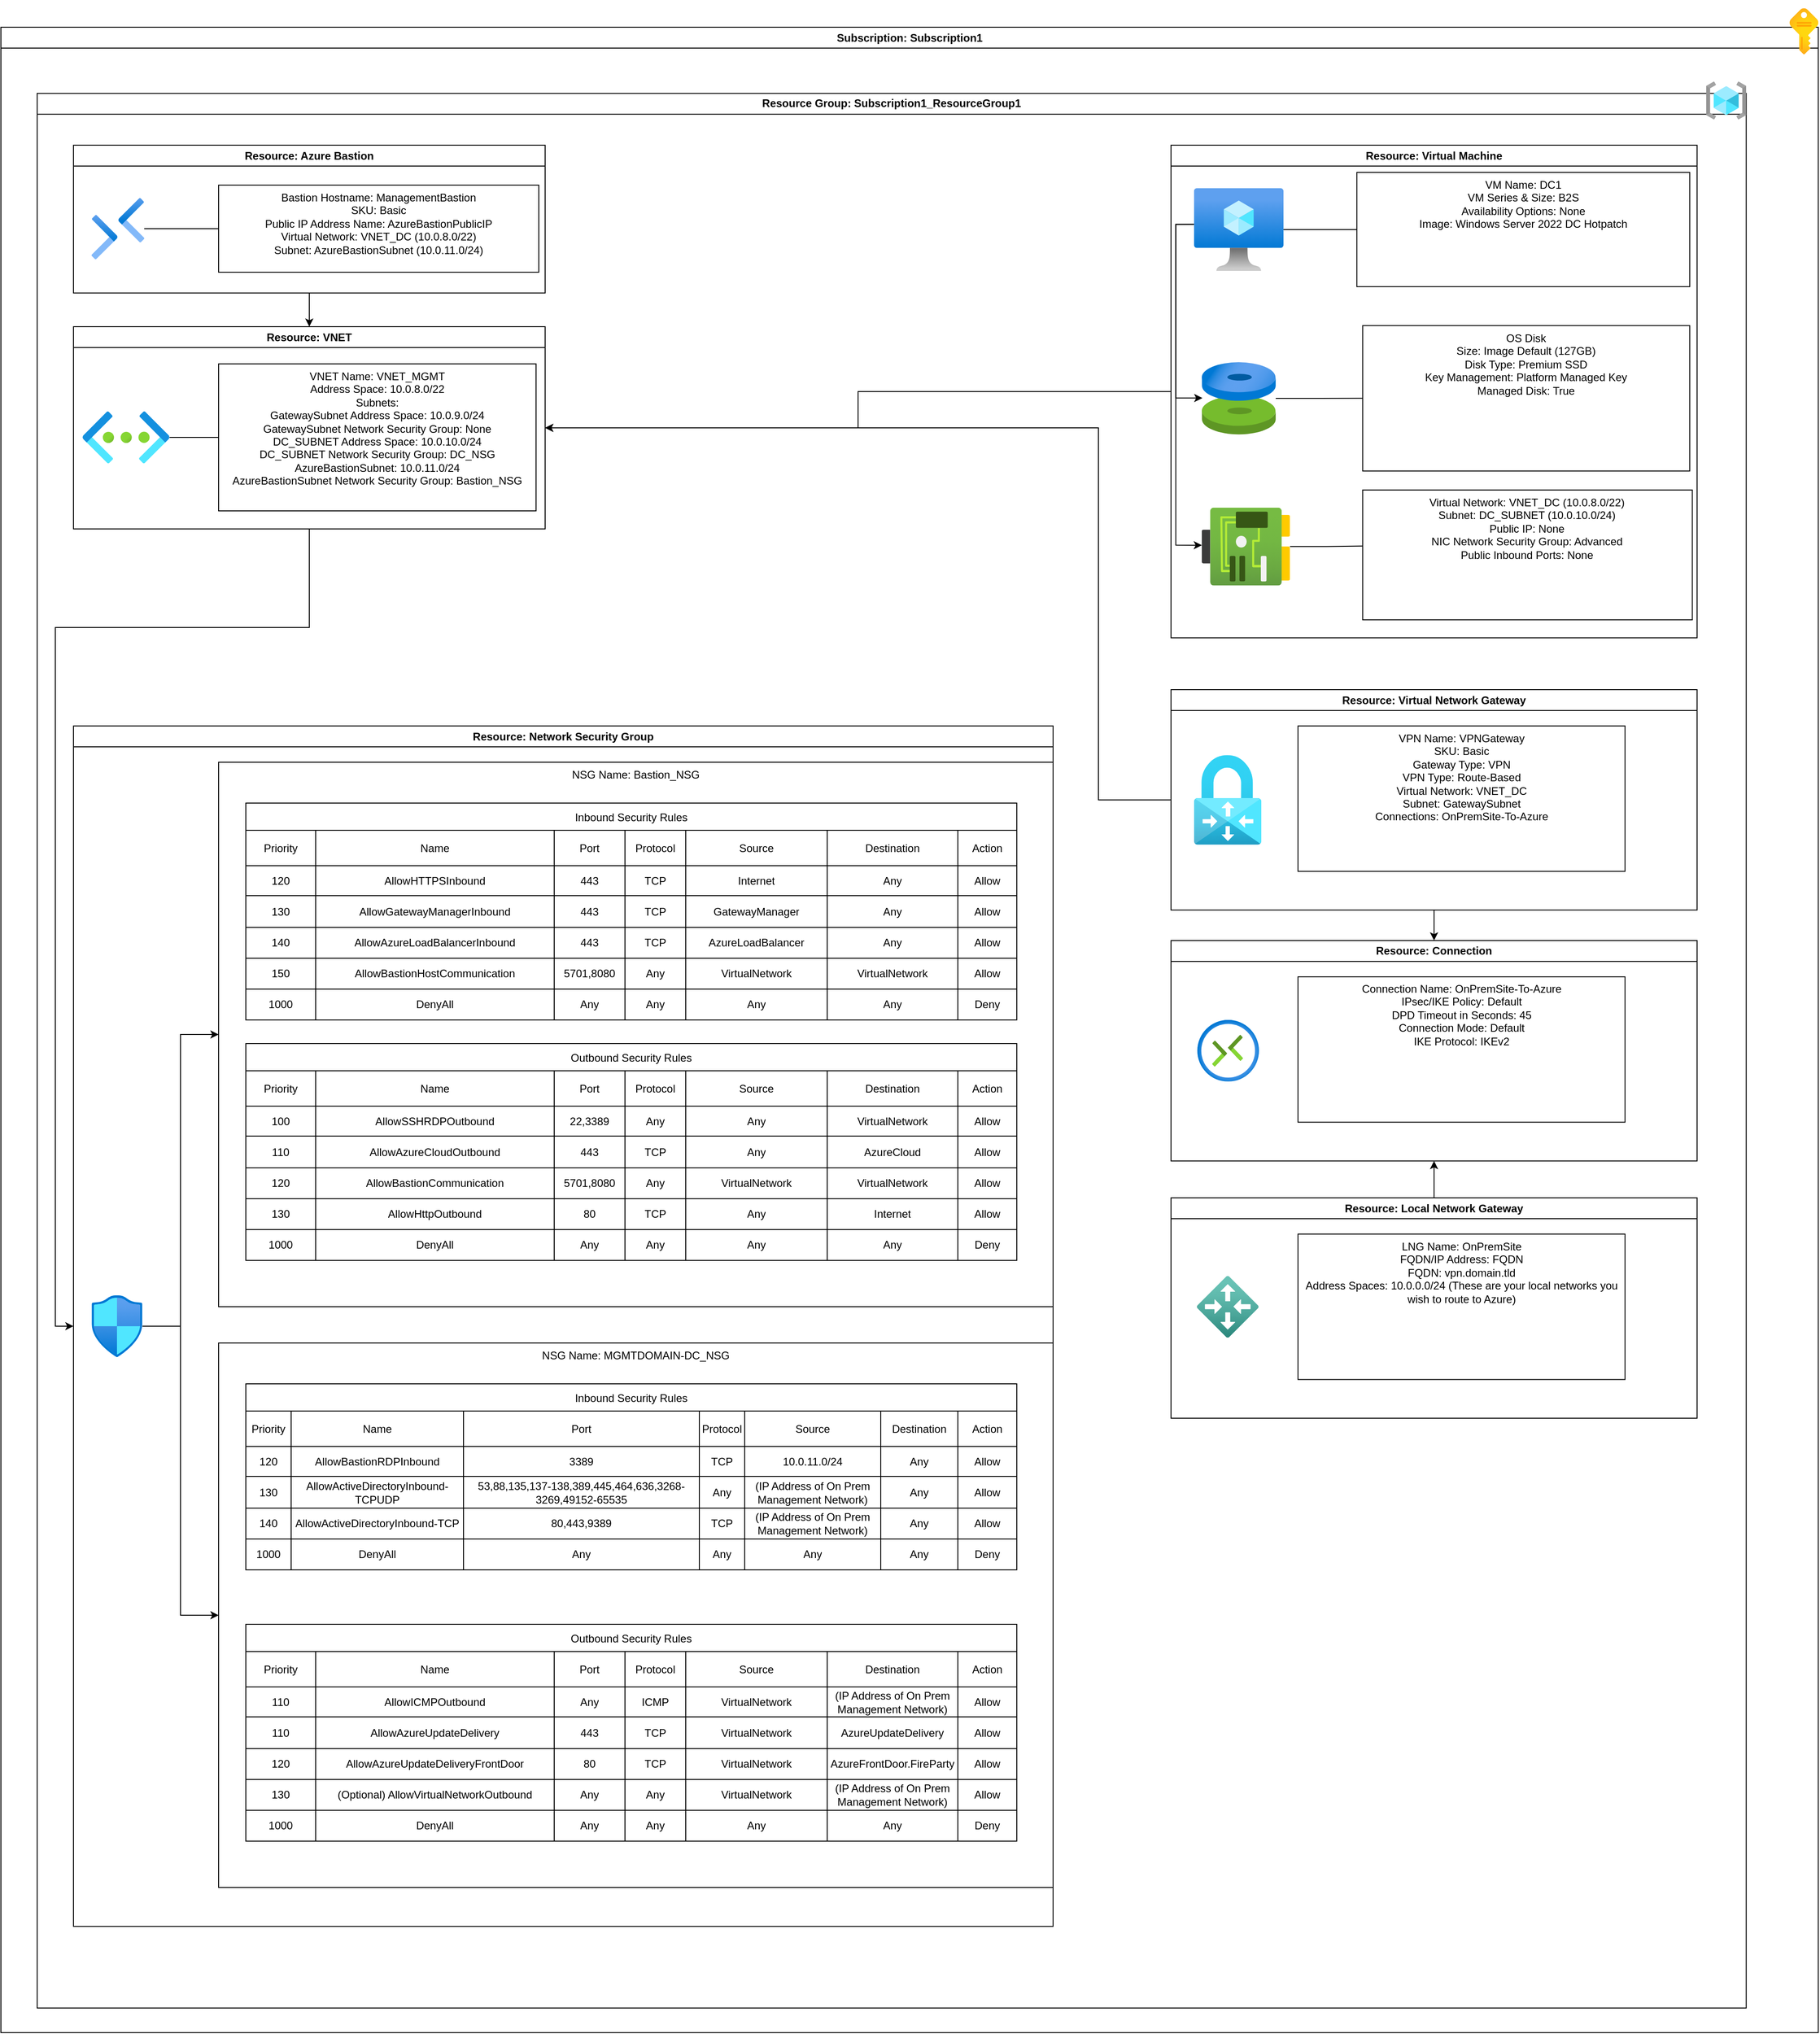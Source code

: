 <mxfile version="23.0.2" type="device">
  <diagram name="Overview" id="YIPflEdSOMQnCvRkIE5M">
    <mxGraphModel dx="2852" dy="1586" grid="1" gridSize="10" guides="1" tooltips="1" connect="1" arrows="1" fold="1" page="1" pageScale="1" pageWidth="827" pageHeight="1169" math="0" shadow="0">
      <root>
        <mxCell id="0" />
        <mxCell id="1" parent="0" />
        <mxCell id="10utCRDjSHm0XoydAu27-24" value="" style="group" vertex="1" connectable="0" parent="1">
          <mxGeometry x="80" y="80" width="2003.61" height="2240" as="geometry" />
        </mxCell>
        <mxCell id="10utCRDjSHm0XoydAu27-19" value="" style="group" vertex="1" connectable="0" parent="10utCRDjSHm0XoydAu27-24">
          <mxGeometry width="2003.61" height="2240" as="geometry" />
        </mxCell>
        <mxCell id="10utCRDjSHm0XoydAu27-10" value="Subscription: Subscription1" style="swimlane;whiteSpace=wrap;html=1;" vertex="1" parent="10utCRDjSHm0XoydAu27-19">
          <mxGeometry y="30" width="2003.61" height="2210" as="geometry">
            <mxRectangle y="30" width="200" height="30" as="alternateBounds" />
          </mxGeometry>
        </mxCell>
        <mxCell id="10utCRDjSHm0XoydAu27-20" value="" style="group" vertex="1" connectable="0" parent="10utCRDjSHm0XoydAu27-10">
          <mxGeometry x="40" y="30" width="1884.17" height="2152.92" as="geometry" />
        </mxCell>
        <mxCell id="10utCRDjSHm0XoydAu27-11" value="Resource Group: Subscription1_ResourceGroup1" style="swimlane;whiteSpace=wrap;html=1;" vertex="1" parent="10utCRDjSHm0XoydAu27-20">
          <mxGeometry y="42.92" width="1884.17" height="2110" as="geometry">
            <mxRectangle y="42.92" width="330" height="30" as="alternateBounds" />
          </mxGeometry>
        </mxCell>
        <mxCell id="10utCRDjSHm0XoydAu27-242" style="edgeStyle=orthogonalEdgeStyle;rounded=0;orthogonalLoop=1;jettySize=auto;html=1;entryX=1;entryY=0.5;entryDx=0;entryDy=0;" edge="1" parent="10utCRDjSHm0XoydAu27-11" source="10utCRDjSHm0XoydAu27-26" target="10utCRDjSHm0XoydAu27-30">
          <mxGeometry relative="1" as="geometry" />
        </mxCell>
        <mxCell id="10utCRDjSHm0XoydAu27-26" value="Resource: Virtual Machine" style="swimlane;whiteSpace=wrap;html=1;" vertex="1" parent="10utCRDjSHm0XoydAu27-11">
          <mxGeometry x="1250" y="57.08" width="580" height="542.92" as="geometry" />
        </mxCell>
        <mxCell id="10utCRDjSHm0XoydAu27-5" value="" style="image;aspect=fixed;html=1;points=[];align=center;fontSize=12;image=img/lib/azure2/compute/Virtual_Machine.svg;" vertex="1" parent="10utCRDjSHm0XoydAu27-26">
          <mxGeometry x="25.319" y="47.171" width="98.723" height="91.569" as="geometry" />
        </mxCell>
        <mxCell id="10utCRDjSHm0XoydAu27-7" value="VM Name: DC1&lt;br&gt;VM Series &amp;amp; Size: B2S&lt;br&gt;Availability Options: None&lt;br&gt;Image: Windows Server 2022 DC Hotpatch" style="whiteSpace=wrap;html=1;verticalAlign=top;labelBackgroundColor=default;" vertex="1" parent="10utCRDjSHm0XoydAu27-26">
          <mxGeometry x="204.881" y="30.002" width="366.993" height="125.908" as="geometry" />
        </mxCell>
        <mxCell id="10utCRDjSHm0XoydAu27-8" value="" style="edgeStyle=orthogonalEdgeStyle;rounded=0;orthogonalLoop=1;jettySize=auto;html=1;endArrow=none;endFill=0;" edge="1" parent="10utCRDjSHm0XoydAu27-26" source="10utCRDjSHm0XoydAu27-5" target="10utCRDjSHm0XoydAu27-7">
          <mxGeometry relative="1" as="geometry" />
        </mxCell>
        <mxCell id="10utCRDjSHm0XoydAu27-12" value="" style="image;aspect=fixed;html=1;points=[];align=center;fontSize=12;image=img/lib/azure2/compute/Disks.svg;" vertex="1" parent="10utCRDjSHm0XoydAu27-26">
          <mxGeometry x="33.903" y="238.894" width="81.554" height="80.123" as="geometry" />
        </mxCell>
        <mxCell id="10utCRDjSHm0XoydAu27-14" style="edgeStyle=orthogonalEdgeStyle;rounded=0;orthogonalLoop=1;jettySize=auto;html=1;exitX=0;exitY=0.437;exitDx=0;exitDy=0;exitPerimeter=0;entryX=0.009;entryY=0.496;entryDx=0;entryDy=0;entryPerimeter=0;" edge="1" parent="10utCRDjSHm0XoydAu27-26" source="10utCRDjSHm0XoydAu27-5" target="10utCRDjSHm0XoydAu27-12">
          <mxGeometry relative="1" as="geometry" />
        </mxCell>
        <mxCell id="10utCRDjSHm0XoydAu27-15" value="OS Disk&lt;br&gt;Size: Image Default (127GB)&lt;br&gt;Disk Type: Premium SSD&lt;br&gt;Key Management: Platform Managed Key&lt;br&gt;Managed Disk: True" style="whiteSpace=wrap;html=1;verticalAlign=top;labelBackgroundColor=default;" vertex="1" parent="10utCRDjSHm0XoydAu27-26">
          <mxGeometry x="211.319" y="198.832" width="360.555" height="160.246" as="geometry" />
        </mxCell>
        <mxCell id="10utCRDjSHm0XoydAu27-16" value="" style="edgeStyle=orthogonalEdgeStyle;rounded=0;orthogonalLoop=1;jettySize=auto;html=1;endArrow=none;endFill=0;" edge="1" parent="10utCRDjSHm0XoydAu27-26" source="10utCRDjSHm0XoydAu27-12" target="10utCRDjSHm0XoydAu27-15">
          <mxGeometry relative="1" as="geometry" />
        </mxCell>
        <mxCell id="10utCRDjSHm0XoydAu27-22" value="" style="edgeStyle=orthogonalEdgeStyle;rounded=0;orthogonalLoop=1;jettySize=auto;html=1;entryX=0.002;entryY=0.432;entryDx=0;entryDy=0;entryPerimeter=0;endArrow=none;endFill=0;" edge="1" parent="10utCRDjSHm0XoydAu27-26" source="10utCRDjSHm0XoydAu27-17" target="10utCRDjSHm0XoydAu27-21">
          <mxGeometry relative="1" as="geometry">
            <mxPoint x="208.458" y="442.315" as="targetPoint" />
          </mxGeometry>
        </mxCell>
        <mxCell id="10utCRDjSHm0XoydAu27-17" value="" style="image;aspect=fixed;html=1;points=[];align=center;fontSize=12;image=img/lib/azure2/networking/Network_Interfaces.svg;" vertex="1" parent="10utCRDjSHm0XoydAu27-26">
          <mxGeometry x="33.903" y="399.382" width="97.292" height="85.846" as="geometry" />
        </mxCell>
        <mxCell id="10utCRDjSHm0XoydAu27-23" style="edgeStyle=orthogonalEdgeStyle;rounded=0;orthogonalLoop=1;jettySize=auto;html=1;entryX=0.002;entryY=0.483;entryDx=0;entryDy=0;entryPerimeter=0;exitX=0;exitY=0.438;exitDx=0;exitDy=0;exitPerimeter=0;" edge="1" parent="10utCRDjSHm0XoydAu27-26" source="10utCRDjSHm0XoydAu27-5" target="10utCRDjSHm0XoydAu27-17">
          <mxGeometry relative="1" as="geometry" />
        </mxCell>
        <mxCell id="10utCRDjSHm0XoydAu27-21" value="Virtual Network: VNET_DC (10.0.8.0/22)&lt;br&gt;Subnet: DC_SUBNET (10.0.10.0/24)&lt;br&gt;Public IP: None&lt;br&gt;NIC Network Security Group: Advanced&lt;br&gt;Public Inbound Ports: None" style="whiteSpace=wrap;html=1;verticalAlign=top;labelBackgroundColor=default;" vertex="1" parent="10utCRDjSHm0XoydAu27-26">
          <mxGeometry x="211.318" y="379.994" width="363.416" height="143.077" as="geometry" />
        </mxCell>
        <mxCell id="10utCRDjSHm0XoydAu27-241" style="edgeStyle=orthogonalEdgeStyle;rounded=0;orthogonalLoop=1;jettySize=auto;html=1;entryX=0.5;entryY=0;entryDx=0;entryDy=0;" edge="1" parent="10utCRDjSHm0XoydAu27-11" source="10utCRDjSHm0XoydAu27-27" target="10utCRDjSHm0XoydAu27-30">
          <mxGeometry relative="1" as="geometry" />
        </mxCell>
        <mxCell id="10utCRDjSHm0XoydAu27-27" value="Resource: Azure Bastion" style="swimlane;whiteSpace=wrap;html=1;" vertex="1" parent="10utCRDjSHm0XoydAu27-11">
          <mxGeometry x="40" y="57.08" width="520" height="162.92" as="geometry" />
        </mxCell>
        <mxCell id="10utCRDjSHm0XoydAu27-29" value="" style="edgeStyle=orthogonalEdgeStyle;rounded=0;orthogonalLoop=1;jettySize=auto;html=1;endArrow=none;endFill=0;" edge="1" parent="10utCRDjSHm0XoydAu27-27" source="10utCRDjSHm0XoydAu27-4" target="10utCRDjSHm0XoydAu27-28">
          <mxGeometry relative="1" as="geometry" />
        </mxCell>
        <mxCell id="10utCRDjSHm0XoydAu27-4" value="" style="image;aspect=fixed;html=1;points=[];align=center;fontSize=12;image=img/lib/azure2/networking/Bastions.svg;" vertex="1" parent="10utCRDjSHm0XoydAu27-27">
          <mxGeometry x="20" y="57.997" width="58.0" height="68" as="geometry" />
        </mxCell>
        <mxCell id="10utCRDjSHm0XoydAu27-28" value="Bastion Hostname: ManagementBastion&lt;br&gt;SKU: Basic&lt;br&gt;Public IP Address Name: AzureBastionPublicIP&lt;br&gt;Virtual Network: VNET_DC (10.0.8.0/22)&lt;br&gt;Subnet: AzureBastionSubnet (10.0.11.0/24)" style="whiteSpace=wrap;html=1;verticalAlign=top;labelBackgroundColor=default;" vertex="1" parent="10utCRDjSHm0XoydAu27-27">
          <mxGeometry x="160" y="44" width="353" height="96" as="geometry" />
        </mxCell>
        <mxCell id="10utCRDjSHm0XoydAu27-239" style="edgeStyle=orthogonalEdgeStyle;rounded=0;orthogonalLoop=1;jettySize=auto;html=1;entryX=0;entryY=0.5;entryDx=0;entryDy=0;" edge="1" parent="10utCRDjSHm0XoydAu27-11" source="10utCRDjSHm0XoydAu27-30" target="10utCRDjSHm0XoydAu27-34">
          <mxGeometry relative="1" as="geometry" />
        </mxCell>
        <mxCell id="10utCRDjSHm0XoydAu27-30" value="Resource: VNET" style="swimlane;whiteSpace=wrap;html=1;" vertex="1" parent="10utCRDjSHm0XoydAu27-11">
          <mxGeometry x="40" y="257.08" width="520" height="222.92" as="geometry" />
        </mxCell>
        <mxCell id="10utCRDjSHm0XoydAu27-32" value="" style="edgeStyle=orthogonalEdgeStyle;rounded=0;orthogonalLoop=1;jettySize=auto;html=1;endArrow=none;endFill=0;" edge="1" parent="10utCRDjSHm0XoydAu27-30" source="10utCRDjSHm0XoydAu27-2" target="10utCRDjSHm0XoydAu27-31">
          <mxGeometry relative="1" as="geometry" />
        </mxCell>
        <mxCell id="10utCRDjSHm0XoydAu27-2" value="" style="image;aspect=fixed;html=1;points=[];align=center;fontSize=12;image=img/lib/azure2/networking/Virtual_Networks.svg;" vertex="1" parent="10utCRDjSHm0XoydAu27-30">
          <mxGeometry x="10.001" y="93.379" width="95.862" height="57.231" as="geometry" />
        </mxCell>
        <mxCell id="10utCRDjSHm0XoydAu27-31" value="VNET Name: VNET_MGMT&lt;br&gt;Address Space: 10.0.8.0/22&lt;br&gt;Subnets:&lt;br&gt;GatewaySubnet Address Space: 10.0.9.0/24&lt;br&gt;GatewaySubnet Network Security Group: None&lt;br&gt;DC_SUBNET Address Space: 10.0.10.0/24&lt;br&gt;DC_SUBNET Network Security Group: DC_NSG&lt;br&gt;AzureBastionSubnet: 10.0.11.0/24&lt;br&gt;AzureBastionSubnet Network Security Group: Bastion_NSG" style="whiteSpace=wrap;html=1;verticalAlign=top;labelBackgroundColor=default;" vertex="1" parent="10utCRDjSHm0XoydAu27-30">
          <mxGeometry x="160" y="40.99" width="350" height="162.01" as="geometry" />
        </mxCell>
        <mxCell id="10utCRDjSHm0XoydAu27-34" value="Resource: Network Security Group" style="swimlane;whiteSpace=wrap;html=1;" vertex="1" parent="10utCRDjSHm0XoydAu27-11">
          <mxGeometry x="40" y="697.08" width="1080" height="1322.92" as="geometry" />
        </mxCell>
        <mxCell id="10utCRDjSHm0XoydAu27-36" value="" style="edgeStyle=orthogonalEdgeStyle;rounded=0;orthogonalLoop=1;jettySize=auto;html=1;" edge="1" parent="10utCRDjSHm0XoydAu27-34" source="10utCRDjSHm0XoydAu27-3" target="10utCRDjSHm0XoydAu27-35">
          <mxGeometry relative="1" as="geometry" />
        </mxCell>
        <mxCell id="10utCRDjSHm0XoydAu27-238" style="edgeStyle=orthogonalEdgeStyle;rounded=0;orthogonalLoop=1;jettySize=auto;html=1;" edge="1" parent="10utCRDjSHm0XoydAu27-34" source="10utCRDjSHm0XoydAu27-3" target="10utCRDjSHm0XoydAu27-137">
          <mxGeometry relative="1" as="geometry" />
        </mxCell>
        <mxCell id="10utCRDjSHm0XoydAu27-3" value="" style="image;aspect=fixed;html=1;points=[];align=center;fontSize=12;image=img/lib/azure2/networking/Network_Security_Groups.svg;" vertex="1" parent="10utCRDjSHm0XoydAu27-34">
          <mxGeometry x="20.0" y="627.457" width="56.0" height="68" as="geometry" />
        </mxCell>
        <mxCell id="10utCRDjSHm0XoydAu27-35" value="NSG Name: Bastion_NSG" style="whiteSpace=wrap;html=1;verticalAlign=top;labelBackgroundColor=default;" vertex="1" parent="10utCRDjSHm0XoydAu27-34">
          <mxGeometry x="160" y="40" width="920" height="600" as="geometry" />
        </mxCell>
        <mxCell id="10utCRDjSHm0XoydAu27-37" value="Inbound Security Rules" style="shape=table;startSize=30;container=1;collapsible=0;childLayout=tableLayout;" vertex="1" parent="10utCRDjSHm0XoydAu27-34">
          <mxGeometry x="190" y="85" width="850" height="239" as="geometry" />
        </mxCell>
        <mxCell id="10utCRDjSHm0XoydAu27-38" value="" style="shape=tableRow;horizontal=0;startSize=0;swimlaneHead=0;swimlaneBody=0;strokeColor=inherit;top=0;left=0;bottom=0;right=0;collapsible=0;dropTarget=0;fillColor=none;points=[[0,0.5],[1,0.5]];portConstraint=eastwest;" vertex="1" parent="10utCRDjSHm0XoydAu27-37">
          <mxGeometry y="30" width="850" height="39" as="geometry" />
        </mxCell>
        <mxCell id="10utCRDjSHm0XoydAu27-39" value="Priority" style="shape=partialRectangle;html=1;whiteSpace=wrap;connectable=0;strokeColor=inherit;overflow=hidden;fillColor=none;top=0;left=0;bottom=0;right=0;pointerEvents=1;" vertex="1" parent="10utCRDjSHm0XoydAu27-38">
          <mxGeometry width="77" height="39" as="geometry">
            <mxRectangle width="77" height="39" as="alternateBounds" />
          </mxGeometry>
        </mxCell>
        <mxCell id="10utCRDjSHm0XoydAu27-40" value="Name" style="shape=partialRectangle;html=1;whiteSpace=wrap;connectable=0;strokeColor=inherit;overflow=hidden;fillColor=none;top=0;left=0;bottom=0;right=0;pointerEvents=1;" vertex="1" parent="10utCRDjSHm0XoydAu27-38">
          <mxGeometry x="77" width="263" height="39" as="geometry">
            <mxRectangle width="263" height="39" as="alternateBounds" />
          </mxGeometry>
        </mxCell>
        <mxCell id="10utCRDjSHm0XoydAu27-41" value="Port" style="shape=partialRectangle;html=1;whiteSpace=wrap;connectable=0;strokeColor=inherit;overflow=hidden;fillColor=none;top=0;left=0;bottom=0;right=0;pointerEvents=1;" vertex="1" parent="10utCRDjSHm0XoydAu27-38">
          <mxGeometry x="340" width="78" height="39" as="geometry">
            <mxRectangle width="78" height="39" as="alternateBounds" />
          </mxGeometry>
        </mxCell>
        <mxCell id="10utCRDjSHm0XoydAu27-42" value="Protocol" style="shape=partialRectangle;html=1;whiteSpace=wrap;connectable=0;strokeColor=inherit;overflow=hidden;fillColor=none;top=0;left=0;bottom=0;right=0;pointerEvents=1;" vertex="1" parent="10utCRDjSHm0XoydAu27-38">
          <mxGeometry x="418" width="67" height="39" as="geometry">
            <mxRectangle width="67" height="39" as="alternateBounds" />
          </mxGeometry>
        </mxCell>
        <mxCell id="10utCRDjSHm0XoydAu27-43" value="Source" style="shape=partialRectangle;html=1;whiteSpace=wrap;connectable=0;strokeColor=inherit;overflow=hidden;fillColor=none;top=0;left=0;bottom=0;right=0;pointerEvents=1;" vertex="1" parent="10utCRDjSHm0XoydAu27-38">
          <mxGeometry x="485" width="156" height="39" as="geometry">
            <mxRectangle width="156" height="39" as="alternateBounds" />
          </mxGeometry>
        </mxCell>
        <mxCell id="10utCRDjSHm0XoydAu27-44" value="Destination" style="shape=partialRectangle;html=1;whiteSpace=wrap;connectable=0;strokeColor=inherit;overflow=hidden;fillColor=none;top=0;left=0;bottom=0;right=0;pointerEvents=1;" vertex="1" parent="10utCRDjSHm0XoydAu27-38">
          <mxGeometry x="641" width="144" height="39" as="geometry">
            <mxRectangle width="144" height="39" as="alternateBounds" />
          </mxGeometry>
        </mxCell>
        <mxCell id="10utCRDjSHm0XoydAu27-45" value="Action" style="shape=partialRectangle;html=1;whiteSpace=wrap;connectable=0;strokeColor=inherit;overflow=hidden;fillColor=none;top=0;left=0;bottom=0;right=0;pointerEvents=1;" vertex="1" parent="10utCRDjSHm0XoydAu27-38">
          <mxGeometry x="785" width="65" height="39" as="geometry">
            <mxRectangle width="65" height="39" as="alternateBounds" />
          </mxGeometry>
        </mxCell>
        <mxCell id="10utCRDjSHm0XoydAu27-46" value="" style="shape=tableRow;horizontal=0;startSize=0;swimlaneHead=0;swimlaneBody=0;strokeColor=inherit;top=0;left=0;bottom=0;right=0;collapsible=0;dropTarget=0;fillColor=none;points=[[0,0.5],[1,0.5]];portConstraint=eastwest;" vertex="1" parent="10utCRDjSHm0XoydAu27-37">
          <mxGeometry y="69" width="850" height="33" as="geometry" />
        </mxCell>
        <mxCell id="10utCRDjSHm0XoydAu27-47" value="120" style="shape=partialRectangle;html=1;whiteSpace=wrap;connectable=0;strokeColor=inherit;overflow=hidden;fillColor=none;top=0;left=0;bottom=0;right=0;pointerEvents=1;" vertex="1" parent="10utCRDjSHm0XoydAu27-46">
          <mxGeometry width="77" height="33" as="geometry">
            <mxRectangle width="77" height="33" as="alternateBounds" />
          </mxGeometry>
        </mxCell>
        <mxCell id="10utCRDjSHm0XoydAu27-48" value="AllowHTTPSInbound" style="shape=partialRectangle;html=1;whiteSpace=wrap;connectable=0;strokeColor=inherit;overflow=hidden;fillColor=none;top=0;left=0;bottom=0;right=0;pointerEvents=1;" vertex="1" parent="10utCRDjSHm0XoydAu27-46">
          <mxGeometry x="77" width="263" height="33" as="geometry">
            <mxRectangle width="263" height="33" as="alternateBounds" />
          </mxGeometry>
        </mxCell>
        <mxCell id="10utCRDjSHm0XoydAu27-49" value="443" style="shape=partialRectangle;html=1;whiteSpace=wrap;connectable=0;strokeColor=inherit;overflow=hidden;fillColor=none;top=0;left=0;bottom=0;right=0;pointerEvents=1;" vertex="1" parent="10utCRDjSHm0XoydAu27-46">
          <mxGeometry x="340" width="78" height="33" as="geometry">
            <mxRectangle width="78" height="33" as="alternateBounds" />
          </mxGeometry>
        </mxCell>
        <mxCell id="10utCRDjSHm0XoydAu27-50" value="TCP" style="shape=partialRectangle;html=1;whiteSpace=wrap;connectable=0;strokeColor=inherit;overflow=hidden;fillColor=none;top=0;left=0;bottom=0;right=0;pointerEvents=1;" vertex="1" parent="10utCRDjSHm0XoydAu27-46">
          <mxGeometry x="418" width="67" height="33" as="geometry">
            <mxRectangle width="67" height="33" as="alternateBounds" />
          </mxGeometry>
        </mxCell>
        <mxCell id="10utCRDjSHm0XoydAu27-51" value="Internet" style="shape=partialRectangle;html=1;whiteSpace=wrap;connectable=0;strokeColor=inherit;overflow=hidden;fillColor=none;top=0;left=0;bottom=0;right=0;pointerEvents=1;" vertex="1" parent="10utCRDjSHm0XoydAu27-46">
          <mxGeometry x="485" width="156" height="33" as="geometry">
            <mxRectangle width="156" height="33" as="alternateBounds" />
          </mxGeometry>
        </mxCell>
        <mxCell id="10utCRDjSHm0XoydAu27-52" value="Any" style="shape=partialRectangle;html=1;whiteSpace=wrap;connectable=0;strokeColor=inherit;overflow=hidden;fillColor=none;top=0;left=0;bottom=0;right=0;pointerEvents=1;" vertex="1" parent="10utCRDjSHm0XoydAu27-46">
          <mxGeometry x="641" width="144" height="33" as="geometry">
            <mxRectangle width="144" height="33" as="alternateBounds" />
          </mxGeometry>
        </mxCell>
        <mxCell id="10utCRDjSHm0XoydAu27-53" value="Allow" style="shape=partialRectangle;html=1;whiteSpace=wrap;connectable=0;strokeColor=inherit;overflow=hidden;fillColor=none;top=0;left=0;bottom=0;right=0;pointerEvents=1;" vertex="1" parent="10utCRDjSHm0XoydAu27-46">
          <mxGeometry x="785" width="65" height="33" as="geometry">
            <mxRectangle width="65" height="33" as="alternateBounds" />
          </mxGeometry>
        </mxCell>
        <mxCell id="10utCRDjSHm0XoydAu27-54" value="" style="shape=tableRow;horizontal=0;startSize=0;swimlaneHead=0;swimlaneBody=0;strokeColor=inherit;top=0;left=0;bottom=0;right=0;collapsible=0;dropTarget=0;fillColor=none;points=[[0,0.5],[1,0.5]];portConstraint=eastwest;" vertex="1" parent="10utCRDjSHm0XoydAu27-37">
          <mxGeometry y="102" width="850" height="35" as="geometry" />
        </mxCell>
        <mxCell id="10utCRDjSHm0XoydAu27-55" value="130" style="shape=partialRectangle;html=1;whiteSpace=wrap;connectable=0;strokeColor=inherit;overflow=hidden;fillColor=none;top=0;left=0;bottom=0;right=0;pointerEvents=1;" vertex="1" parent="10utCRDjSHm0XoydAu27-54">
          <mxGeometry width="77" height="35" as="geometry">
            <mxRectangle width="77" height="35" as="alternateBounds" />
          </mxGeometry>
        </mxCell>
        <mxCell id="10utCRDjSHm0XoydAu27-56" value="AllowGatewayManagerInbound" style="shape=partialRectangle;html=1;whiteSpace=wrap;connectable=0;strokeColor=inherit;overflow=hidden;fillColor=none;top=0;left=0;bottom=0;right=0;pointerEvents=1;" vertex="1" parent="10utCRDjSHm0XoydAu27-54">
          <mxGeometry x="77" width="263" height="35" as="geometry">
            <mxRectangle width="263" height="35" as="alternateBounds" />
          </mxGeometry>
        </mxCell>
        <mxCell id="10utCRDjSHm0XoydAu27-57" value="443" style="shape=partialRectangle;html=1;whiteSpace=wrap;connectable=0;strokeColor=inherit;overflow=hidden;fillColor=none;top=0;left=0;bottom=0;right=0;pointerEvents=1;" vertex="1" parent="10utCRDjSHm0XoydAu27-54">
          <mxGeometry x="340" width="78" height="35" as="geometry">
            <mxRectangle width="78" height="35" as="alternateBounds" />
          </mxGeometry>
        </mxCell>
        <mxCell id="10utCRDjSHm0XoydAu27-58" value="TCP" style="shape=partialRectangle;html=1;whiteSpace=wrap;connectable=0;strokeColor=inherit;overflow=hidden;fillColor=none;top=0;left=0;bottom=0;right=0;pointerEvents=1;" vertex="1" parent="10utCRDjSHm0XoydAu27-54">
          <mxGeometry x="418" width="67" height="35" as="geometry">
            <mxRectangle width="67" height="35" as="alternateBounds" />
          </mxGeometry>
        </mxCell>
        <mxCell id="10utCRDjSHm0XoydAu27-59" value="GatewayManager" style="shape=partialRectangle;html=1;whiteSpace=wrap;connectable=0;strokeColor=inherit;overflow=hidden;fillColor=none;top=0;left=0;bottom=0;right=0;pointerEvents=1;" vertex="1" parent="10utCRDjSHm0XoydAu27-54">
          <mxGeometry x="485" width="156" height="35" as="geometry">
            <mxRectangle width="156" height="35" as="alternateBounds" />
          </mxGeometry>
        </mxCell>
        <mxCell id="10utCRDjSHm0XoydAu27-60" value="Any" style="shape=partialRectangle;html=1;whiteSpace=wrap;connectable=0;strokeColor=inherit;overflow=hidden;fillColor=none;top=0;left=0;bottom=0;right=0;pointerEvents=1;" vertex="1" parent="10utCRDjSHm0XoydAu27-54">
          <mxGeometry x="641" width="144" height="35" as="geometry">
            <mxRectangle width="144" height="35" as="alternateBounds" />
          </mxGeometry>
        </mxCell>
        <mxCell id="10utCRDjSHm0XoydAu27-61" value="Allow" style="shape=partialRectangle;html=1;whiteSpace=wrap;connectable=0;strokeColor=inherit;overflow=hidden;fillColor=none;top=0;left=0;bottom=0;right=0;pointerEvents=1;" vertex="1" parent="10utCRDjSHm0XoydAu27-54">
          <mxGeometry x="785" width="65" height="35" as="geometry">
            <mxRectangle width="65" height="35" as="alternateBounds" />
          </mxGeometry>
        </mxCell>
        <mxCell id="10utCRDjSHm0XoydAu27-62" value="" style="shape=tableRow;horizontal=0;startSize=0;swimlaneHead=0;swimlaneBody=0;strokeColor=inherit;top=0;left=0;bottom=0;right=0;collapsible=0;dropTarget=0;fillColor=none;points=[[0,0.5],[1,0.5]];portConstraint=eastwest;" vertex="1" parent="10utCRDjSHm0XoydAu27-37">
          <mxGeometry y="137" width="850" height="34" as="geometry" />
        </mxCell>
        <mxCell id="10utCRDjSHm0XoydAu27-63" value="140" style="shape=partialRectangle;html=1;whiteSpace=wrap;connectable=0;strokeColor=inherit;overflow=hidden;fillColor=none;top=0;left=0;bottom=0;right=0;pointerEvents=1;" vertex="1" parent="10utCRDjSHm0XoydAu27-62">
          <mxGeometry width="77" height="34" as="geometry">
            <mxRectangle width="77" height="34" as="alternateBounds" />
          </mxGeometry>
        </mxCell>
        <mxCell id="10utCRDjSHm0XoydAu27-64" value="AllowAzureLoadBalancerInbound" style="shape=partialRectangle;html=1;whiteSpace=wrap;connectable=0;strokeColor=inherit;overflow=hidden;fillColor=none;top=0;left=0;bottom=0;right=0;pointerEvents=1;" vertex="1" parent="10utCRDjSHm0XoydAu27-62">
          <mxGeometry x="77" width="263" height="34" as="geometry">
            <mxRectangle width="263" height="34" as="alternateBounds" />
          </mxGeometry>
        </mxCell>
        <mxCell id="10utCRDjSHm0XoydAu27-65" value="443" style="shape=partialRectangle;html=1;whiteSpace=wrap;connectable=0;strokeColor=inherit;overflow=hidden;fillColor=none;top=0;left=0;bottom=0;right=0;pointerEvents=1;" vertex="1" parent="10utCRDjSHm0XoydAu27-62">
          <mxGeometry x="340" width="78" height="34" as="geometry">
            <mxRectangle width="78" height="34" as="alternateBounds" />
          </mxGeometry>
        </mxCell>
        <mxCell id="10utCRDjSHm0XoydAu27-66" value="TCP" style="shape=partialRectangle;html=1;whiteSpace=wrap;connectable=0;strokeColor=inherit;overflow=hidden;fillColor=none;top=0;left=0;bottom=0;right=0;pointerEvents=1;" vertex="1" parent="10utCRDjSHm0XoydAu27-62">
          <mxGeometry x="418" width="67" height="34" as="geometry">
            <mxRectangle width="67" height="34" as="alternateBounds" />
          </mxGeometry>
        </mxCell>
        <mxCell id="10utCRDjSHm0XoydAu27-67" value="AzureLoadBalancer" style="shape=partialRectangle;html=1;whiteSpace=wrap;connectable=0;strokeColor=inherit;overflow=hidden;fillColor=none;top=0;left=0;bottom=0;right=0;pointerEvents=1;" vertex="1" parent="10utCRDjSHm0XoydAu27-62">
          <mxGeometry x="485" width="156" height="34" as="geometry">
            <mxRectangle width="156" height="34" as="alternateBounds" />
          </mxGeometry>
        </mxCell>
        <mxCell id="10utCRDjSHm0XoydAu27-68" value="Any" style="shape=partialRectangle;html=1;whiteSpace=wrap;connectable=0;strokeColor=inherit;overflow=hidden;fillColor=none;top=0;left=0;bottom=0;right=0;pointerEvents=1;" vertex="1" parent="10utCRDjSHm0XoydAu27-62">
          <mxGeometry x="641" width="144" height="34" as="geometry">
            <mxRectangle width="144" height="34" as="alternateBounds" />
          </mxGeometry>
        </mxCell>
        <mxCell id="10utCRDjSHm0XoydAu27-69" value="Allow" style="shape=partialRectangle;html=1;whiteSpace=wrap;connectable=0;strokeColor=inherit;overflow=hidden;fillColor=none;top=0;left=0;bottom=0;right=0;pointerEvents=1;" vertex="1" parent="10utCRDjSHm0XoydAu27-62">
          <mxGeometry x="785" width="65" height="34" as="geometry">
            <mxRectangle width="65" height="34" as="alternateBounds" />
          </mxGeometry>
        </mxCell>
        <mxCell id="10utCRDjSHm0XoydAu27-70" value="" style="shape=tableRow;horizontal=0;startSize=0;swimlaneHead=0;swimlaneBody=0;strokeColor=inherit;top=0;left=0;bottom=0;right=0;collapsible=0;dropTarget=0;fillColor=none;points=[[0,0.5],[1,0.5]];portConstraint=eastwest;" vertex="1" parent="10utCRDjSHm0XoydAu27-37">
          <mxGeometry y="171" width="850" height="34" as="geometry" />
        </mxCell>
        <mxCell id="10utCRDjSHm0XoydAu27-71" value="150" style="shape=partialRectangle;html=1;whiteSpace=wrap;connectable=0;strokeColor=inherit;overflow=hidden;fillColor=none;top=0;left=0;bottom=0;right=0;pointerEvents=1;" vertex="1" parent="10utCRDjSHm0XoydAu27-70">
          <mxGeometry width="77" height="34" as="geometry">
            <mxRectangle width="77" height="34" as="alternateBounds" />
          </mxGeometry>
        </mxCell>
        <mxCell id="10utCRDjSHm0XoydAu27-72" value="AllowBastionHostCommunication" style="shape=partialRectangle;html=1;whiteSpace=wrap;connectable=0;strokeColor=inherit;overflow=hidden;fillColor=none;top=0;left=0;bottom=0;right=0;pointerEvents=1;" vertex="1" parent="10utCRDjSHm0XoydAu27-70">
          <mxGeometry x="77" width="263" height="34" as="geometry">
            <mxRectangle width="263" height="34" as="alternateBounds" />
          </mxGeometry>
        </mxCell>
        <mxCell id="10utCRDjSHm0XoydAu27-73" value="5701,8080" style="shape=partialRectangle;html=1;whiteSpace=wrap;connectable=0;strokeColor=inherit;overflow=hidden;fillColor=none;top=0;left=0;bottom=0;right=0;pointerEvents=1;" vertex="1" parent="10utCRDjSHm0XoydAu27-70">
          <mxGeometry x="340" width="78" height="34" as="geometry">
            <mxRectangle width="78" height="34" as="alternateBounds" />
          </mxGeometry>
        </mxCell>
        <mxCell id="10utCRDjSHm0XoydAu27-74" value="Any" style="shape=partialRectangle;html=1;whiteSpace=wrap;connectable=0;strokeColor=inherit;overflow=hidden;fillColor=none;top=0;left=0;bottom=0;right=0;pointerEvents=1;" vertex="1" parent="10utCRDjSHm0XoydAu27-70">
          <mxGeometry x="418" width="67" height="34" as="geometry">
            <mxRectangle width="67" height="34" as="alternateBounds" />
          </mxGeometry>
        </mxCell>
        <mxCell id="10utCRDjSHm0XoydAu27-75" value="VirtualNetwork" style="shape=partialRectangle;html=1;whiteSpace=wrap;connectable=0;strokeColor=inherit;overflow=hidden;fillColor=none;top=0;left=0;bottom=0;right=0;pointerEvents=1;" vertex="1" parent="10utCRDjSHm0XoydAu27-70">
          <mxGeometry x="485" width="156" height="34" as="geometry">
            <mxRectangle width="156" height="34" as="alternateBounds" />
          </mxGeometry>
        </mxCell>
        <mxCell id="10utCRDjSHm0XoydAu27-76" value="VirtualNetwork" style="shape=partialRectangle;html=1;whiteSpace=wrap;connectable=0;strokeColor=inherit;overflow=hidden;fillColor=none;top=0;left=0;bottom=0;right=0;pointerEvents=1;" vertex="1" parent="10utCRDjSHm0XoydAu27-70">
          <mxGeometry x="641" width="144" height="34" as="geometry">
            <mxRectangle width="144" height="34" as="alternateBounds" />
          </mxGeometry>
        </mxCell>
        <mxCell id="10utCRDjSHm0XoydAu27-77" value="Allow" style="shape=partialRectangle;html=1;whiteSpace=wrap;connectable=0;strokeColor=inherit;overflow=hidden;fillColor=none;top=0;left=0;bottom=0;right=0;pointerEvents=1;" vertex="1" parent="10utCRDjSHm0XoydAu27-70">
          <mxGeometry x="785" width="65" height="34" as="geometry">
            <mxRectangle width="65" height="34" as="alternateBounds" />
          </mxGeometry>
        </mxCell>
        <mxCell id="10utCRDjSHm0XoydAu27-120" style="shape=tableRow;horizontal=0;startSize=0;swimlaneHead=0;swimlaneBody=0;strokeColor=inherit;top=0;left=0;bottom=0;right=0;collapsible=0;dropTarget=0;fillColor=none;points=[[0,0.5],[1,0.5]];portConstraint=eastwest;" vertex="1" parent="10utCRDjSHm0XoydAu27-37">
          <mxGeometry y="205" width="850" height="34" as="geometry" />
        </mxCell>
        <mxCell id="10utCRDjSHm0XoydAu27-121" value="1000" style="shape=partialRectangle;html=1;whiteSpace=wrap;connectable=0;strokeColor=inherit;overflow=hidden;fillColor=none;top=0;left=0;bottom=0;right=0;pointerEvents=1;" vertex="1" parent="10utCRDjSHm0XoydAu27-120">
          <mxGeometry width="77" height="34" as="geometry">
            <mxRectangle width="77" height="34" as="alternateBounds" />
          </mxGeometry>
        </mxCell>
        <mxCell id="10utCRDjSHm0XoydAu27-122" value="DenyAll" style="shape=partialRectangle;html=1;whiteSpace=wrap;connectable=0;strokeColor=inherit;overflow=hidden;fillColor=none;top=0;left=0;bottom=0;right=0;pointerEvents=1;" vertex="1" parent="10utCRDjSHm0XoydAu27-120">
          <mxGeometry x="77" width="263" height="34" as="geometry">
            <mxRectangle width="263" height="34" as="alternateBounds" />
          </mxGeometry>
        </mxCell>
        <mxCell id="10utCRDjSHm0XoydAu27-123" value="Any" style="shape=partialRectangle;html=1;whiteSpace=wrap;connectable=0;strokeColor=inherit;overflow=hidden;fillColor=none;top=0;left=0;bottom=0;right=0;pointerEvents=1;" vertex="1" parent="10utCRDjSHm0XoydAu27-120">
          <mxGeometry x="340" width="78" height="34" as="geometry">
            <mxRectangle width="78" height="34" as="alternateBounds" />
          </mxGeometry>
        </mxCell>
        <mxCell id="10utCRDjSHm0XoydAu27-124" value="Any" style="shape=partialRectangle;html=1;whiteSpace=wrap;connectable=0;strokeColor=inherit;overflow=hidden;fillColor=none;top=0;left=0;bottom=0;right=0;pointerEvents=1;" vertex="1" parent="10utCRDjSHm0XoydAu27-120">
          <mxGeometry x="418" width="67" height="34" as="geometry">
            <mxRectangle width="67" height="34" as="alternateBounds" />
          </mxGeometry>
        </mxCell>
        <mxCell id="10utCRDjSHm0XoydAu27-125" value="Any" style="shape=partialRectangle;html=1;whiteSpace=wrap;connectable=0;strokeColor=inherit;overflow=hidden;fillColor=none;top=0;left=0;bottom=0;right=0;pointerEvents=1;" vertex="1" parent="10utCRDjSHm0XoydAu27-120">
          <mxGeometry x="485" width="156" height="34" as="geometry">
            <mxRectangle width="156" height="34" as="alternateBounds" />
          </mxGeometry>
        </mxCell>
        <mxCell id="10utCRDjSHm0XoydAu27-126" value="Any" style="shape=partialRectangle;html=1;whiteSpace=wrap;connectable=0;strokeColor=inherit;overflow=hidden;fillColor=none;top=0;left=0;bottom=0;right=0;pointerEvents=1;" vertex="1" parent="10utCRDjSHm0XoydAu27-120">
          <mxGeometry x="641" width="144" height="34" as="geometry">
            <mxRectangle width="144" height="34" as="alternateBounds" />
          </mxGeometry>
        </mxCell>
        <mxCell id="10utCRDjSHm0XoydAu27-127" value="Deny" style="shape=partialRectangle;html=1;whiteSpace=wrap;connectable=0;strokeColor=inherit;overflow=hidden;fillColor=none;top=0;left=0;bottom=0;right=0;pointerEvents=1;" vertex="1" parent="10utCRDjSHm0XoydAu27-120">
          <mxGeometry x="785" width="65" height="34" as="geometry">
            <mxRectangle width="65" height="34" as="alternateBounds" />
          </mxGeometry>
        </mxCell>
        <mxCell id="10utCRDjSHm0XoydAu27-79" value="Outbound Security Rules" style="shape=table;startSize=30;container=1;collapsible=0;childLayout=tableLayout;" vertex="1" parent="10utCRDjSHm0XoydAu27-34">
          <mxGeometry x="190" y="350" width="850" height="239" as="geometry" />
        </mxCell>
        <mxCell id="10utCRDjSHm0XoydAu27-80" value="" style="shape=tableRow;horizontal=0;startSize=0;swimlaneHead=0;swimlaneBody=0;strokeColor=inherit;top=0;left=0;bottom=0;right=0;collapsible=0;dropTarget=0;fillColor=none;points=[[0,0.5],[1,0.5]];portConstraint=eastwest;" vertex="1" parent="10utCRDjSHm0XoydAu27-79">
          <mxGeometry y="30" width="850" height="39" as="geometry" />
        </mxCell>
        <mxCell id="10utCRDjSHm0XoydAu27-81" value="Priority" style="shape=partialRectangle;html=1;whiteSpace=wrap;connectable=0;strokeColor=inherit;overflow=hidden;fillColor=none;top=0;left=0;bottom=0;right=0;pointerEvents=1;" vertex="1" parent="10utCRDjSHm0XoydAu27-80">
          <mxGeometry width="77" height="39" as="geometry">
            <mxRectangle width="77" height="39" as="alternateBounds" />
          </mxGeometry>
        </mxCell>
        <mxCell id="10utCRDjSHm0XoydAu27-82" value="Name" style="shape=partialRectangle;html=1;whiteSpace=wrap;connectable=0;strokeColor=inherit;overflow=hidden;fillColor=none;top=0;left=0;bottom=0;right=0;pointerEvents=1;" vertex="1" parent="10utCRDjSHm0XoydAu27-80">
          <mxGeometry x="77" width="263" height="39" as="geometry">
            <mxRectangle width="263" height="39" as="alternateBounds" />
          </mxGeometry>
        </mxCell>
        <mxCell id="10utCRDjSHm0XoydAu27-83" value="Port" style="shape=partialRectangle;html=1;whiteSpace=wrap;connectable=0;strokeColor=inherit;overflow=hidden;fillColor=none;top=0;left=0;bottom=0;right=0;pointerEvents=1;" vertex="1" parent="10utCRDjSHm0XoydAu27-80">
          <mxGeometry x="340" width="78" height="39" as="geometry">
            <mxRectangle width="78" height="39" as="alternateBounds" />
          </mxGeometry>
        </mxCell>
        <mxCell id="10utCRDjSHm0XoydAu27-84" value="Protocol" style="shape=partialRectangle;html=1;whiteSpace=wrap;connectable=0;strokeColor=inherit;overflow=hidden;fillColor=none;top=0;left=0;bottom=0;right=0;pointerEvents=1;" vertex="1" parent="10utCRDjSHm0XoydAu27-80">
          <mxGeometry x="418" width="67" height="39" as="geometry">
            <mxRectangle width="67" height="39" as="alternateBounds" />
          </mxGeometry>
        </mxCell>
        <mxCell id="10utCRDjSHm0XoydAu27-85" value="Source" style="shape=partialRectangle;html=1;whiteSpace=wrap;connectable=0;strokeColor=inherit;overflow=hidden;fillColor=none;top=0;left=0;bottom=0;right=0;pointerEvents=1;" vertex="1" parent="10utCRDjSHm0XoydAu27-80">
          <mxGeometry x="485" width="156" height="39" as="geometry">
            <mxRectangle width="156" height="39" as="alternateBounds" />
          </mxGeometry>
        </mxCell>
        <mxCell id="10utCRDjSHm0XoydAu27-86" value="Destination" style="shape=partialRectangle;html=1;whiteSpace=wrap;connectable=0;strokeColor=inherit;overflow=hidden;fillColor=none;top=0;left=0;bottom=0;right=0;pointerEvents=1;" vertex="1" parent="10utCRDjSHm0XoydAu27-80">
          <mxGeometry x="641" width="144" height="39" as="geometry">
            <mxRectangle width="144" height="39" as="alternateBounds" />
          </mxGeometry>
        </mxCell>
        <mxCell id="10utCRDjSHm0XoydAu27-87" value="Action" style="shape=partialRectangle;html=1;whiteSpace=wrap;connectable=0;strokeColor=inherit;overflow=hidden;fillColor=none;top=0;left=0;bottom=0;right=0;pointerEvents=1;" vertex="1" parent="10utCRDjSHm0XoydAu27-80">
          <mxGeometry x="785" width="65" height="39" as="geometry">
            <mxRectangle width="65" height="39" as="alternateBounds" />
          </mxGeometry>
        </mxCell>
        <mxCell id="10utCRDjSHm0XoydAu27-88" value="" style="shape=tableRow;horizontal=0;startSize=0;swimlaneHead=0;swimlaneBody=0;strokeColor=inherit;top=0;left=0;bottom=0;right=0;collapsible=0;dropTarget=0;fillColor=none;points=[[0,0.5],[1,0.5]];portConstraint=eastwest;" vertex="1" parent="10utCRDjSHm0XoydAu27-79">
          <mxGeometry y="69" width="850" height="33" as="geometry" />
        </mxCell>
        <mxCell id="10utCRDjSHm0XoydAu27-89" value="100" style="shape=partialRectangle;html=1;whiteSpace=wrap;connectable=0;strokeColor=inherit;overflow=hidden;fillColor=none;top=0;left=0;bottom=0;right=0;pointerEvents=1;" vertex="1" parent="10utCRDjSHm0XoydAu27-88">
          <mxGeometry width="77" height="33" as="geometry">
            <mxRectangle width="77" height="33" as="alternateBounds" />
          </mxGeometry>
        </mxCell>
        <mxCell id="10utCRDjSHm0XoydAu27-90" value="AllowSSHRDPOutbound" style="shape=partialRectangle;html=1;whiteSpace=wrap;connectable=0;strokeColor=inherit;overflow=hidden;fillColor=none;top=0;left=0;bottom=0;right=0;pointerEvents=1;" vertex="1" parent="10utCRDjSHm0XoydAu27-88">
          <mxGeometry x="77" width="263" height="33" as="geometry">
            <mxRectangle width="263" height="33" as="alternateBounds" />
          </mxGeometry>
        </mxCell>
        <mxCell id="10utCRDjSHm0XoydAu27-91" value="22,3389" style="shape=partialRectangle;html=1;whiteSpace=wrap;connectable=0;strokeColor=inherit;overflow=hidden;fillColor=none;top=0;left=0;bottom=0;right=0;pointerEvents=1;" vertex="1" parent="10utCRDjSHm0XoydAu27-88">
          <mxGeometry x="340" width="78" height="33" as="geometry">
            <mxRectangle width="78" height="33" as="alternateBounds" />
          </mxGeometry>
        </mxCell>
        <mxCell id="10utCRDjSHm0XoydAu27-92" value="Any" style="shape=partialRectangle;html=1;whiteSpace=wrap;connectable=0;strokeColor=inherit;overflow=hidden;fillColor=none;top=0;left=0;bottom=0;right=0;pointerEvents=1;" vertex="1" parent="10utCRDjSHm0XoydAu27-88">
          <mxGeometry x="418" width="67" height="33" as="geometry">
            <mxRectangle width="67" height="33" as="alternateBounds" />
          </mxGeometry>
        </mxCell>
        <mxCell id="10utCRDjSHm0XoydAu27-93" value="Any" style="shape=partialRectangle;html=1;whiteSpace=wrap;connectable=0;strokeColor=inherit;overflow=hidden;fillColor=none;top=0;left=0;bottom=0;right=0;pointerEvents=1;" vertex="1" parent="10utCRDjSHm0XoydAu27-88">
          <mxGeometry x="485" width="156" height="33" as="geometry">
            <mxRectangle width="156" height="33" as="alternateBounds" />
          </mxGeometry>
        </mxCell>
        <mxCell id="10utCRDjSHm0XoydAu27-94" value="VirtualNetwork" style="shape=partialRectangle;html=1;whiteSpace=wrap;connectable=0;strokeColor=inherit;overflow=hidden;fillColor=none;top=0;left=0;bottom=0;right=0;pointerEvents=1;" vertex="1" parent="10utCRDjSHm0XoydAu27-88">
          <mxGeometry x="641" width="144" height="33" as="geometry">
            <mxRectangle width="144" height="33" as="alternateBounds" />
          </mxGeometry>
        </mxCell>
        <mxCell id="10utCRDjSHm0XoydAu27-95" value="Allow" style="shape=partialRectangle;html=1;whiteSpace=wrap;connectable=0;strokeColor=inherit;overflow=hidden;fillColor=none;top=0;left=0;bottom=0;right=0;pointerEvents=1;" vertex="1" parent="10utCRDjSHm0XoydAu27-88">
          <mxGeometry x="785" width="65" height="33" as="geometry">
            <mxRectangle width="65" height="33" as="alternateBounds" />
          </mxGeometry>
        </mxCell>
        <mxCell id="10utCRDjSHm0XoydAu27-96" value="" style="shape=tableRow;horizontal=0;startSize=0;swimlaneHead=0;swimlaneBody=0;strokeColor=inherit;top=0;left=0;bottom=0;right=0;collapsible=0;dropTarget=0;fillColor=none;points=[[0,0.5],[1,0.5]];portConstraint=eastwest;" vertex="1" parent="10utCRDjSHm0XoydAu27-79">
          <mxGeometry y="102" width="850" height="35" as="geometry" />
        </mxCell>
        <mxCell id="10utCRDjSHm0XoydAu27-97" value="110" style="shape=partialRectangle;html=1;whiteSpace=wrap;connectable=0;strokeColor=inherit;overflow=hidden;fillColor=none;top=0;left=0;bottom=0;right=0;pointerEvents=1;" vertex="1" parent="10utCRDjSHm0XoydAu27-96">
          <mxGeometry width="77" height="35" as="geometry">
            <mxRectangle width="77" height="35" as="alternateBounds" />
          </mxGeometry>
        </mxCell>
        <mxCell id="10utCRDjSHm0XoydAu27-98" value="AllowAzureCloudOutbound" style="shape=partialRectangle;html=1;whiteSpace=wrap;connectable=0;strokeColor=inherit;overflow=hidden;fillColor=none;top=0;left=0;bottom=0;right=0;pointerEvents=1;" vertex="1" parent="10utCRDjSHm0XoydAu27-96">
          <mxGeometry x="77" width="263" height="35" as="geometry">
            <mxRectangle width="263" height="35" as="alternateBounds" />
          </mxGeometry>
        </mxCell>
        <mxCell id="10utCRDjSHm0XoydAu27-99" value="443" style="shape=partialRectangle;html=1;whiteSpace=wrap;connectable=0;strokeColor=inherit;overflow=hidden;fillColor=none;top=0;left=0;bottom=0;right=0;pointerEvents=1;" vertex="1" parent="10utCRDjSHm0XoydAu27-96">
          <mxGeometry x="340" width="78" height="35" as="geometry">
            <mxRectangle width="78" height="35" as="alternateBounds" />
          </mxGeometry>
        </mxCell>
        <mxCell id="10utCRDjSHm0XoydAu27-100" value="TCP" style="shape=partialRectangle;html=1;whiteSpace=wrap;connectable=0;strokeColor=inherit;overflow=hidden;fillColor=none;top=0;left=0;bottom=0;right=0;pointerEvents=1;" vertex="1" parent="10utCRDjSHm0XoydAu27-96">
          <mxGeometry x="418" width="67" height="35" as="geometry">
            <mxRectangle width="67" height="35" as="alternateBounds" />
          </mxGeometry>
        </mxCell>
        <mxCell id="10utCRDjSHm0XoydAu27-101" value="Any" style="shape=partialRectangle;html=1;whiteSpace=wrap;connectable=0;strokeColor=inherit;overflow=hidden;fillColor=none;top=0;left=0;bottom=0;right=0;pointerEvents=1;" vertex="1" parent="10utCRDjSHm0XoydAu27-96">
          <mxGeometry x="485" width="156" height="35" as="geometry">
            <mxRectangle width="156" height="35" as="alternateBounds" />
          </mxGeometry>
        </mxCell>
        <mxCell id="10utCRDjSHm0XoydAu27-102" value="AzureCloud" style="shape=partialRectangle;html=1;whiteSpace=wrap;connectable=0;strokeColor=inherit;overflow=hidden;fillColor=none;top=0;left=0;bottom=0;right=0;pointerEvents=1;" vertex="1" parent="10utCRDjSHm0XoydAu27-96">
          <mxGeometry x="641" width="144" height="35" as="geometry">
            <mxRectangle width="144" height="35" as="alternateBounds" />
          </mxGeometry>
        </mxCell>
        <mxCell id="10utCRDjSHm0XoydAu27-103" value="Allow" style="shape=partialRectangle;html=1;whiteSpace=wrap;connectable=0;strokeColor=inherit;overflow=hidden;fillColor=none;top=0;left=0;bottom=0;right=0;pointerEvents=1;" vertex="1" parent="10utCRDjSHm0XoydAu27-96">
          <mxGeometry x="785" width="65" height="35" as="geometry">
            <mxRectangle width="65" height="35" as="alternateBounds" />
          </mxGeometry>
        </mxCell>
        <mxCell id="10utCRDjSHm0XoydAu27-104" value="" style="shape=tableRow;horizontal=0;startSize=0;swimlaneHead=0;swimlaneBody=0;strokeColor=inherit;top=0;left=0;bottom=0;right=0;collapsible=0;dropTarget=0;fillColor=none;points=[[0,0.5],[1,0.5]];portConstraint=eastwest;" vertex="1" parent="10utCRDjSHm0XoydAu27-79">
          <mxGeometry y="137" width="850" height="34" as="geometry" />
        </mxCell>
        <mxCell id="10utCRDjSHm0XoydAu27-105" value="120" style="shape=partialRectangle;html=1;whiteSpace=wrap;connectable=0;strokeColor=inherit;overflow=hidden;fillColor=none;top=0;left=0;bottom=0;right=0;pointerEvents=1;" vertex="1" parent="10utCRDjSHm0XoydAu27-104">
          <mxGeometry width="77" height="34" as="geometry">
            <mxRectangle width="77" height="34" as="alternateBounds" />
          </mxGeometry>
        </mxCell>
        <mxCell id="10utCRDjSHm0XoydAu27-106" value="AllowBastionCommunication" style="shape=partialRectangle;html=1;whiteSpace=wrap;connectable=0;strokeColor=inherit;overflow=hidden;fillColor=none;top=0;left=0;bottom=0;right=0;pointerEvents=1;" vertex="1" parent="10utCRDjSHm0XoydAu27-104">
          <mxGeometry x="77" width="263" height="34" as="geometry">
            <mxRectangle width="263" height="34" as="alternateBounds" />
          </mxGeometry>
        </mxCell>
        <mxCell id="10utCRDjSHm0XoydAu27-107" value="5701,8080" style="shape=partialRectangle;html=1;whiteSpace=wrap;connectable=0;strokeColor=inherit;overflow=hidden;fillColor=none;top=0;left=0;bottom=0;right=0;pointerEvents=1;" vertex="1" parent="10utCRDjSHm0XoydAu27-104">
          <mxGeometry x="340" width="78" height="34" as="geometry">
            <mxRectangle width="78" height="34" as="alternateBounds" />
          </mxGeometry>
        </mxCell>
        <mxCell id="10utCRDjSHm0XoydAu27-108" value="Any" style="shape=partialRectangle;html=1;whiteSpace=wrap;connectable=0;strokeColor=inherit;overflow=hidden;fillColor=none;top=0;left=0;bottom=0;right=0;pointerEvents=1;" vertex="1" parent="10utCRDjSHm0XoydAu27-104">
          <mxGeometry x="418" width="67" height="34" as="geometry">
            <mxRectangle width="67" height="34" as="alternateBounds" />
          </mxGeometry>
        </mxCell>
        <mxCell id="10utCRDjSHm0XoydAu27-109" value="VirtualNetwork" style="shape=partialRectangle;html=1;whiteSpace=wrap;connectable=0;strokeColor=inherit;overflow=hidden;fillColor=none;top=0;left=0;bottom=0;right=0;pointerEvents=1;" vertex="1" parent="10utCRDjSHm0XoydAu27-104">
          <mxGeometry x="485" width="156" height="34" as="geometry">
            <mxRectangle width="156" height="34" as="alternateBounds" />
          </mxGeometry>
        </mxCell>
        <mxCell id="10utCRDjSHm0XoydAu27-110" value="VirtualNetwork" style="shape=partialRectangle;html=1;whiteSpace=wrap;connectable=0;strokeColor=inherit;overflow=hidden;fillColor=none;top=0;left=0;bottom=0;right=0;pointerEvents=1;" vertex="1" parent="10utCRDjSHm0XoydAu27-104">
          <mxGeometry x="641" width="144" height="34" as="geometry">
            <mxRectangle width="144" height="34" as="alternateBounds" />
          </mxGeometry>
        </mxCell>
        <mxCell id="10utCRDjSHm0XoydAu27-111" value="Allow" style="shape=partialRectangle;html=1;whiteSpace=wrap;connectable=0;strokeColor=inherit;overflow=hidden;fillColor=none;top=0;left=0;bottom=0;right=0;pointerEvents=1;" vertex="1" parent="10utCRDjSHm0XoydAu27-104">
          <mxGeometry x="785" width="65" height="34" as="geometry">
            <mxRectangle width="65" height="34" as="alternateBounds" />
          </mxGeometry>
        </mxCell>
        <mxCell id="10utCRDjSHm0XoydAu27-112" value="" style="shape=tableRow;horizontal=0;startSize=0;swimlaneHead=0;swimlaneBody=0;strokeColor=inherit;top=0;left=0;bottom=0;right=0;collapsible=0;dropTarget=0;fillColor=none;points=[[0,0.5],[1,0.5]];portConstraint=eastwest;" vertex="1" parent="10utCRDjSHm0XoydAu27-79">
          <mxGeometry y="171" width="850" height="34" as="geometry" />
        </mxCell>
        <mxCell id="10utCRDjSHm0XoydAu27-113" value="130" style="shape=partialRectangle;html=1;whiteSpace=wrap;connectable=0;strokeColor=inherit;overflow=hidden;fillColor=none;top=0;left=0;bottom=0;right=0;pointerEvents=1;" vertex="1" parent="10utCRDjSHm0XoydAu27-112">
          <mxGeometry width="77" height="34" as="geometry">
            <mxRectangle width="77" height="34" as="alternateBounds" />
          </mxGeometry>
        </mxCell>
        <mxCell id="10utCRDjSHm0XoydAu27-114" value="AllowHttpOutbound" style="shape=partialRectangle;html=1;whiteSpace=wrap;connectable=0;strokeColor=inherit;overflow=hidden;fillColor=none;top=0;left=0;bottom=0;right=0;pointerEvents=1;" vertex="1" parent="10utCRDjSHm0XoydAu27-112">
          <mxGeometry x="77" width="263" height="34" as="geometry">
            <mxRectangle width="263" height="34" as="alternateBounds" />
          </mxGeometry>
        </mxCell>
        <mxCell id="10utCRDjSHm0XoydAu27-115" value="80" style="shape=partialRectangle;html=1;whiteSpace=wrap;connectable=0;strokeColor=inherit;overflow=hidden;fillColor=none;top=0;left=0;bottom=0;right=0;pointerEvents=1;" vertex="1" parent="10utCRDjSHm0XoydAu27-112">
          <mxGeometry x="340" width="78" height="34" as="geometry">
            <mxRectangle width="78" height="34" as="alternateBounds" />
          </mxGeometry>
        </mxCell>
        <mxCell id="10utCRDjSHm0XoydAu27-116" value="TCP" style="shape=partialRectangle;html=1;whiteSpace=wrap;connectable=0;strokeColor=inherit;overflow=hidden;fillColor=none;top=0;left=0;bottom=0;right=0;pointerEvents=1;" vertex="1" parent="10utCRDjSHm0XoydAu27-112">
          <mxGeometry x="418" width="67" height="34" as="geometry">
            <mxRectangle width="67" height="34" as="alternateBounds" />
          </mxGeometry>
        </mxCell>
        <mxCell id="10utCRDjSHm0XoydAu27-117" value="Any" style="shape=partialRectangle;html=1;whiteSpace=wrap;connectable=0;strokeColor=inherit;overflow=hidden;fillColor=none;top=0;left=0;bottom=0;right=0;pointerEvents=1;" vertex="1" parent="10utCRDjSHm0XoydAu27-112">
          <mxGeometry x="485" width="156" height="34" as="geometry">
            <mxRectangle width="156" height="34" as="alternateBounds" />
          </mxGeometry>
        </mxCell>
        <mxCell id="10utCRDjSHm0XoydAu27-118" value="Internet" style="shape=partialRectangle;html=1;whiteSpace=wrap;connectable=0;strokeColor=inherit;overflow=hidden;fillColor=none;top=0;left=0;bottom=0;right=0;pointerEvents=1;" vertex="1" parent="10utCRDjSHm0XoydAu27-112">
          <mxGeometry x="641" width="144" height="34" as="geometry">
            <mxRectangle width="144" height="34" as="alternateBounds" />
          </mxGeometry>
        </mxCell>
        <mxCell id="10utCRDjSHm0XoydAu27-119" value="Allow" style="shape=partialRectangle;html=1;whiteSpace=wrap;connectable=0;strokeColor=inherit;overflow=hidden;fillColor=none;top=0;left=0;bottom=0;right=0;pointerEvents=1;" vertex="1" parent="10utCRDjSHm0XoydAu27-112">
          <mxGeometry x="785" width="65" height="34" as="geometry">
            <mxRectangle width="65" height="34" as="alternateBounds" />
          </mxGeometry>
        </mxCell>
        <mxCell id="10utCRDjSHm0XoydAu27-128" style="shape=tableRow;horizontal=0;startSize=0;swimlaneHead=0;swimlaneBody=0;strokeColor=inherit;top=0;left=0;bottom=0;right=0;collapsible=0;dropTarget=0;fillColor=none;points=[[0,0.5],[1,0.5]];portConstraint=eastwest;" vertex="1" parent="10utCRDjSHm0XoydAu27-79">
          <mxGeometry y="205" width="850" height="34" as="geometry" />
        </mxCell>
        <mxCell id="10utCRDjSHm0XoydAu27-129" value="1000" style="shape=partialRectangle;html=1;whiteSpace=wrap;connectable=0;strokeColor=inherit;overflow=hidden;fillColor=none;top=0;left=0;bottom=0;right=0;pointerEvents=1;" vertex="1" parent="10utCRDjSHm0XoydAu27-128">
          <mxGeometry width="77" height="34" as="geometry">
            <mxRectangle width="77" height="34" as="alternateBounds" />
          </mxGeometry>
        </mxCell>
        <mxCell id="10utCRDjSHm0XoydAu27-130" value="DenyAll" style="shape=partialRectangle;html=1;whiteSpace=wrap;connectable=0;strokeColor=inherit;overflow=hidden;fillColor=none;top=0;left=0;bottom=0;right=0;pointerEvents=1;" vertex="1" parent="10utCRDjSHm0XoydAu27-128">
          <mxGeometry x="77" width="263" height="34" as="geometry">
            <mxRectangle width="263" height="34" as="alternateBounds" />
          </mxGeometry>
        </mxCell>
        <mxCell id="10utCRDjSHm0XoydAu27-131" value="Any" style="shape=partialRectangle;html=1;whiteSpace=wrap;connectable=0;strokeColor=inherit;overflow=hidden;fillColor=none;top=0;left=0;bottom=0;right=0;pointerEvents=1;" vertex="1" parent="10utCRDjSHm0XoydAu27-128">
          <mxGeometry x="340" width="78" height="34" as="geometry">
            <mxRectangle width="78" height="34" as="alternateBounds" />
          </mxGeometry>
        </mxCell>
        <mxCell id="10utCRDjSHm0XoydAu27-132" value="Any" style="shape=partialRectangle;html=1;whiteSpace=wrap;connectable=0;strokeColor=inherit;overflow=hidden;fillColor=none;top=0;left=0;bottom=0;right=0;pointerEvents=1;" vertex="1" parent="10utCRDjSHm0XoydAu27-128">
          <mxGeometry x="418" width="67" height="34" as="geometry">
            <mxRectangle width="67" height="34" as="alternateBounds" />
          </mxGeometry>
        </mxCell>
        <mxCell id="10utCRDjSHm0XoydAu27-133" value="Any" style="shape=partialRectangle;html=1;whiteSpace=wrap;connectable=0;strokeColor=inherit;overflow=hidden;fillColor=none;top=0;left=0;bottom=0;right=0;pointerEvents=1;" vertex="1" parent="10utCRDjSHm0XoydAu27-128">
          <mxGeometry x="485" width="156" height="34" as="geometry">
            <mxRectangle width="156" height="34" as="alternateBounds" />
          </mxGeometry>
        </mxCell>
        <mxCell id="10utCRDjSHm0XoydAu27-134" value="Any" style="shape=partialRectangle;html=1;whiteSpace=wrap;connectable=0;strokeColor=inherit;overflow=hidden;fillColor=none;top=0;left=0;bottom=0;right=0;pointerEvents=1;" vertex="1" parent="10utCRDjSHm0XoydAu27-128">
          <mxGeometry x="641" width="144" height="34" as="geometry">
            <mxRectangle width="144" height="34" as="alternateBounds" />
          </mxGeometry>
        </mxCell>
        <mxCell id="10utCRDjSHm0XoydAu27-135" value="Deny" style="shape=partialRectangle;html=1;whiteSpace=wrap;connectable=0;strokeColor=inherit;overflow=hidden;fillColor=none;top=0;left=0;bottom=0;right=0;pointerEvents=1;" vertex="1" parent="10utCRDjSHm0XoydAu27-128">
          <mxGeometry x="785" width="65" height="34" as="geometry">
            <mxRectangle width="65" height="34" as="alternateBounds" />
          </mxGeometry>
        </mxCell>
        <mxCell id="10utCRDjSHm0XoydAu27-137" value="NSG Name: MGMTDOMAIN-DC_NSG" style="whiteSpace=wrap;html=1;verticalAlign=top;labelBackgroundColor=default;" vertex="1" parent="10utCRDjSHm0XoydAu27-34">
          <mxGeometry x="160" y="680" width="920" height="600" as="geometry" />
        </mxCell>
        <mxCell id="10utCRDjSHm0XoydAu27-138" value="Inbound Security Rules" style="shape=table;startSize=30;container=1;collapsible=0;childLayout=tableLayout;" vertex="1" parent="10utCRDjSHm0XoydAu27-34">
          <mxGeometry x="190" y="725" width="850" height="205" as="geometry" />
        </mxCell>
        <mxCell id="10utCRDjSHm0XoydAu27-139" value="" style="shape=tableRow;horizontal=0;startSize=0;swimlaneHead=0;swimlaneBody=0;strokeColor=inherit;top=0;left=0;bottom=0;right=0;collapsible=0;dropTarget=0;fillColor=none;points=[[0,0.5],[1,0.5]];portConstraint=eastwest;" vertex="1" parent="10utCRDjSHm0XoydAu27-138">
          <mxGeometry y="30" width="850" height="39" as="geometry" />
        </mxCell>
        <mxCell id="10utCRDjSHm0XoydAu27-140" value="Priority" style="shape=partialRectangle;html=1;whiteSpace=wrap;connectable=0;strokeColor=inherit;overflow=hidden;fillColor=none;top=0;left=0;bottom=0;right=0;pointerEvents=1;" vertex="1" parent="10utCRDjSHm0XoydAu27-139">
          <mxGeometry width="50" height="39" as="geometry">
            <mxRectangle width="50" height="39" as="alternateBounds" />
          </mxGeometry>
        </mxCell>
        <mxCell id="10utCRDjSHm0XoydAu27-141" value="Name" style="shape=partialRectangle;html=1;whiteSpace=wrap;connectable=0;strokeColor=inherit;overflow=hidden;fillColor=none;top=0;left=0;bottom=0;right=0;pointerEvents=1;" vertex="1" parent="10utCRDjSHm0XoydAu27-139">
          <mxGeometry x="50" width="190" height="39" as="geometry">
            <mxRectangle width="190" height="39" as="alternateBounds" />
          </mxGeometry>
        </mxCell>
        <mxCell id="10utCRDjSHm0XoydAu27-142" value="Port" style="shape=partialRectangle;html=1;whiteSpace=wrap;connectable=0;strokeColor=inherit;overflow=hidden;fillColor=none;top=0;left=0;bottom=0;right=0;pointerEvents=1;" vertex="1" parent="10utCRDjSHm0XoydAu27-139">
          <mxGeometry x="240" width="260" height="39" as="geometry">
            <mxRectangle width="260" height="39" as="alternateBounds" />
          </mxGeometry>
        </mxCell>
        <mxCell id="10utCRDjSHm0XoydAu27-143" value="Protocol" style="shape=partialRectangle;html=1;whiteSpace=wrap;connectable=0;strokeColor=inherit;overflow=hidden;fillColor=none;top=0;left=0;bottom=0;right=0;pointerEvents=1;" vertex="1" parent="10utCRDjSHm0XoydAu27-139">
          <mxGeometry x="500" width="50" height="39" as="geometry">
            <mxRectangle width="50" height="39" as="alternateBounds" />
          </mxGeometry>
        </mxCell>
        <mxCell id="10utCRDjSHm0XoydAu27-144" value="Source" style="shape=partialRectangle;html=1;whiteSpace=wrap;connectable=0;strokeColor=inherit;overflow=hidden;fillColor=none;top=0;left=0;bottom=0;right=0;pointerEvents=1;" vertex="1" parent="10utCRDjSHm0XoydAu27-139">
          <mxGeometry x="550" width="150" height="39" as="geometry">
            <mxRectangle width="150" height="39" as="alternateBounds" />
          </mxGeometry>
        </mxCell>
        <mxCell id="10utCRDjSHm0XoydAu27-145" value="Destination" style="shape=partialRectangle;html=1;whiteSpace=wrap;connectable=0;strokeColor=inherit;overflow=hidden;fillColor=none;top=0;left=0;bottom=0;right=0;pointerEvents=1;" vertex="1" parent="10utCRDjSHm0XoydAu27-139">
          <mxGeometry x="700" width="85" height="39" as="geometry">
            <mxRectangle width="85" height="39" as="alternateBounds" />
          </mxGeometry>
        </mxCell>
        <mxCell id="10utCRDjSHm0XoydAu27-146" value="Action" style="shape=partialRectangle;html=1;whiteSpace=wrap;connectable=0;strokeColor=inherit;overflow=hidden;fillColor=none;top=0;left=0;bottom=0;right=0;pointerEvents=1;" vertex="1" parent="10utCRDjSHm0XoydAu27-139">
          <mxGeometry x="785" width="65" height="39" as="geometry">
            <mxRectangle width="65" height="39" as="alternateBounds" />
          </mxGeometry>
        </mxCell>
        <mxCell id="10utCRDjSHm0XoydAu27-147" value="" style="shape=tableRow;horizontal=0;startSize=0;swimlaneHead=0;swimlaneBody=0;strokeColor=inherit;top=0;left=0;bottom=0;right=0;collapsible=0;dropTarget=0;fillColor=none;points=[[0,0.5],[1,0.5]];portConstraint=eastwest;" vertex="1" parent="10utCRDjSHm0XoydAu27-138">
          <mxGeometry y="69" width="850" height="33" as="geometry" />
        </mxCell>
        <mxCell id="10utCRDjSHm0XoydAu27-148" value="120" style="shape=partialRectangle;html=1;whiteSpace=wrap;connectable=0;strokeColor=inherit;overflow=hidden;fillColor=none;top=0;left=0;bottom=0;right=0;pointerEvents=1;" vertex="1" parent="10utCRDjSHm0XoydAu27-147">
          <mxGeometry width="50" height="33" as="geometry">
            <mxRectangle width="50" height="33" as="alternateBounds" />
          </mxGeometry>
        </mxCell>
        <mxCell id="10utCRDjSHm0XoydAu27-149" value="AllowBastionRDPInbound" style="shape=partialRectangle;html=1;whiteSpace=wrap;connectable=0;strokeColor=inherit;overflow=hidden;fillColor=none;top=0;left=0;bottom=0;right=0;pointerEvents=1;" vertex="1" parent="10utCRDjSHm0XoydAu27-147">
          <mxGeometry x="50" width="190" height="33" as="geometry">
            <mxRectangle width="190" height="33" as="alternateBounds" />
          </mxGeometry>
        </mxCell>
        <mxCell id="10utCRDjSHm0XoydAu27-150" value="3389" style="shape=partialRectangle;html=1;whiteSpace=wrap;connectable=0;strokeColor=inherit;overflow=hidden;fillColor=none;top=0;left=0;bottom=0;right=0;pointerEvents=1;" vertex="1" parent="10utCRDjSHm0XoydAu27-147">
          <mxGeometry x="240" width="260" height="33" as="geometry">
            <mxRectangle width="260" height="33" as="alternateBounds" />
          </mxGeometry>
        </mxCell>
        <mxCell id="10utCRDjSHm0XoydAu27-151" value="TCP" style="shape=partialRectangle;html=1;whiteSpace=wrap;connectable=0;strokeColor=inherit;overflow=hidden;fillColor=none;top=0;left=0;bottom=0;right=0;pointerEvents=1;" vertex="1" parent="10utCRDjSHm0XoydAu27-147">
          <mxGeometry x="500" width="50" height="33" as="geometry">
            <mxRectangle width="50" height="33" as="alternateBounds" />
          </mxGeometry>
        </mxCell>
        <mxCell id="10utCRDjSHm0XoydAu27-152" value="10.0.11.0/24" style="shape=partialRectangle;html=1;whiteSpace=wrap;connectable=0;strokeColor=inherit;overflow=hidden;fillColor=none;top=0;left=0;bottom=0;right=0;pointerEvents=1;" vertex="1" parent="10utCRDjSHm0XoydAu27-147">
          <mxGeometry x="550" width="150" height="33" as="geometry">
            <mxRectangle width="150" height="33" as="alternateBounds" />
          </mxGeometry>
        </mxCell>
        <mxCell id="10utCRDjSHm0XoydAu27-153" value="Any" style="shape=partialRectangle;html=1;whiteSpace=wrap;connectable=0;strokeColor=inherit;overflow=hidden;fillColor=none;top=0;left=0;bottom=0;right=0;pointerEvents=1;" vertex="1" parent="10utCRDjSHm0XoydAu27-147">
          <mxGeometry x="700" width="85" height="33" as="geometry">
            <mxRectangle width="85" height="33" as="alternateBounds" />
          </mxGeometry>
        </mxCell>
        <mxCell id="10utCRDjSHm0XoydAu27-154" value="Allow" style="shape=partialRectangle;html=1;whiteSpace=wrap;connectable=0;strokeColor=inherit;overflow=hidden;fillColor=none;top=0;left=0;bottom=0;right=0;pointerEvents=1;" vertex="1" parent="10utCRDjSHm0XoydAu27-147">
          <mxGeometry x="785" width="65" height="33" as="geometry">
            <mxRectangle width="65" height="33" as="alternateBounds" />
          </mxGeometry>
        </mxCell>
        <mxCell id="10utCRDjSHm0XoydAu27-155" value="" style="shape=tableRow;horizontal=0;startSize=0;swimlaneHead=0;swimlaneBody=0;strokeColor=inherit;top=0;left=0;bottom=0;right=0;collapsible=0;dropTarget=0;fillColor=none;points=[[0,0.5],[1,0.5]];portConstraint=eastwest;" vertex="1" parent="10utCRDjSHm0XoydAu27-138">
          <mxGeometry y="102" width="850" height="35" as="geometry" />
        </mxCell>
        <mxCell id="10utCRDjSHm0XoydAu27-156" value="130" style="shape=partialRectangle;html=1;whiteSpace=wrap;connectable=0;strokeColor=inherit;overflow=hidden;fillColor=none;top=0;left=0;bottom=0;right=0;pointerEvents=1;" vertex="1" parent="10utCRDjSHm0XoydAu27-155">
          <mxGeometry width="50" height="35" as="geometry">
            <mxRectangle width="50" height="35" as="alternateBounds" />
          </mxGeometry>
        </mxCell>
        <mxCell id="10utCRDjSHm0XoydAu27-157" value="AllowActiveDirectoryInbound-TCPUDP" style="shape=partialRectangle;html=1;whiteSpace=wrap;connectable=0;strokeColor=inherit;overflow=hidden;fillColor=none;top=0;left=0;bottom=0;right=0;pointerEvents=1;" vertex="1" parent="10utCRDjSHm0XoydAu27-155">
          <mxGeometry x="50" width="190" height="35" as="geometry">
            <mxRectangle width="190" height="35" as="alternateBounds" />
          </mxGeometry>
        </mxCell>
        <mxCell id="10utCRDjSHm0XoydAu27-158" value="53,88,135,137-138,389,445,464,636,3268-3269,49152-65535" style="shape=partialRectangle;html=1;whiteSpace=wrap;connectable=0;strokeColor=inherit;overflow=hidden;fillColor=none;top=0;left=0;bottom=0;right=0;pointerEvents=1;" vertex="1" parent="10utCRDjSHm0XoydAu27-155">
          <mxGeometry x="240" width="260" height="35" as="geometry">
            <mxRectangle width="260" height="35" as="alternateBounds" />
          </mxGeometry>
        </mxCell>
        <mxCell id="10utCRDjSHm0XoydAu27-159" value="Any" style="shape=partialRectangle;html=1;whiteSpace=wrap;connectable=0;strokeColor=inherit;overflow=hidden;fillColor=none;top=0;left=0;bottom=0;right=0;pointerEvents=1;" vertex="1" parent="10utCRDjSHm0XoydAu27-155">
          <mxGeometry x="500" width="50" height="35" as="geometry">
            <mxRectangle width="50" height="35" as="alternateBounds" />
          </mxGeometry>
        </mxCell>
        <mxCell id="10utCRDjSHm0XoydAu27-160" value="(IP Address of On Prem Management Network)" style="shape=partialRectangle;html=1;whiteSpace=wrap;connectable=0;strokeColor=inherit;overflow=hidden;fillColor=none;top=0;left=0;bottom=0;right=0;pointerEvents=1;" vertex="1" parent="10utCRDjSHm0XoydAu27-155">
          <mxGeometry x="550" width="150" height="35" as="geometry">
            <mxRectangle width="150" height="35" as="alternateBounds" />
          </mxGeometry>
        </mxCell>
        <mxCell id="10utCRDjSHm0XoydAu27-161" value="Any" style="shape=partialRectangle;html=1;whiteSpace=wrap;connectable=0;strokeColor=inherit;overflow=hidden;fillColor=none;top=0;left=0;bottom=0;right=0;pointerEvents=1;" vertex="1" parent="10utCRDjSHm0XoydAu27-155">
          <mxGeometry x="700" width="85" height="35" as="geometry">
            <mxRectangle width="85" height="35" as="alternateBounds" />
          </mxGeometry>
        </mxCell>
        <mxCell id="10utCRDjSHm0XoydAu27-162" value="Allow" style="shape=partialRectangle;html=1;whiteSpace=wrap;connectable=0;strokeColor=inherit;overflow=hidden;fillColor=none;top=0;left=0;bottom=0;right=0;pointerEvents=1;" vertex="1" parent="10utCRDjSHm0XoydAu27-155">
          <mxGeometry x="785" width="65" height="35" as="geometry">
            <mxRectangle width="65" height="35" as="alternateBounds" />
          </mxGeometry>
        </mxCell>
        <mxCell id="10utCRDjSHm0XoydAu27-163" value="" style="shape=tableRow;horizontal=0;startSize=0;swimlaneHead=0;swimlaneBody=0;strokeColor=inherit;top=0;left=0;bottom=0;right=0;collapsible=0;dropTarget=0;fillColor=none;points=[[0,0.5],[1,0.5]];portConstraint=eastwest;" vertex="1" parent="10utCRDjSHm0XoydAu27-138">
          <mxGeometry y="137" width="850" height="34" as="geometry" />
        </mxCell>
        <mxCell id="10utCRDjSHm0XoydAu27-164" value="140" style="shape=partialRectangle;html=1;whiteSpace=wrap;connectable=0;strokeColor=inherit;overflow=hidden;fillColor=none;top=0;left=0;bottom=0;right=0;pointerEvents=1;" vertex="1" parent="10utCRDjSHm0XoydAu27-163">
          <mxGeometry width="50" height="34" as="geometry">
            <mxRectangle width="50" height="34" as="alternateBounds" />
          </mxGeometry>
        </mxCell>
        <mxCell id="10utCRDjSHm0XoydAu27-165" value="AllowActiveDirectoryInbound-TCP" style="shape=partialRectangle;html=1;whiteSpace=wrap;connectable=0;strokeColor=inherit;overflow=hidden;fillColor=none;top=0;left=0;bottom=0;right=0;pointerEvents=1;" vertex="1" parent="10utCRDjSHm0XoydAu27-163">
          <mxGeometry x="50" width="190" height="34" as="geometry">
            <mxRectangle width="190" height="34" as="alternateBounds" />
          </mxGeometry>
        </mxCell>
        <mxCell id="10utCRDjSHm0XoydAu27-166" value="80,443,9389" style="shape=partialRectangle;html=1;whiteSpace=wrap;connectable=0;strokeColor=inherit;overflow=hidden;fillColor=none;top=0;left=0;bottom=0;right=0;pointerEvents=1;" vertex="1" parent="10utCRDjSHm0XoydAu27-163">
          <mxGeometry x="240" width="260" height="34" as="geometry">
            <mxRectangle width="260" height="34" as="alternateBounds" />
          </mxGeometry>
        </mxCell>
        <mxCell id="10utCRDjSHm0XoydAu27-167" value="TCP" style="shape=partialRectangle;html=1;whiteSpace=wrap;connectable=0;strokeColor=inherit;overflow=hidden;fillColor=none;top=0;left=0;bottom=0;right=0;pointerEvents=1;" vertex="1" parent="10utCRDjSHm0XoydAu27-163">
          <mxGeometry x="500" width="50" height="34" as="geometry">
            <mxRectangle width="50" height="34" as="alternateBounds" />
          </mxGeometry>
        </mxCell>
        <mxCell id="10utCRDjSHm0XoydAu27-168" value="(IP Address of On Prem Management Network)" style="shape=partialRectangle;html=1;whiteSpace=wrap;connectable=0;strokeColor=inherit;overflow=hidden;fillColor=none;top=0;left=0;bottom=0;right=0;pointerEvents=1;" vertex="1" parent="10utCRDjSHm0XoydAu27-163">
          <mxGeometry x="550" width="150" height="34" as="geometry">
            <mxRectangle width="150" height="34" as="alternateBounds" />
          </mxGeometry>
        </mxCell>
        <mxCell id="10utCRDjSHm0XoydAu27-169" value="Any" style="shape=partialRectangle;html=1;whiteSpace=wrap;connectable=0;strokeColor=inherit;overflow=hidden;fillColor=none;top=0;left=0;bottom=0;right=0;pointerEvents=1;" vertex="1" parent="10utCRDjSHm0XoydAu27-163">
          <mxGeometry x="700" width="85" height="34" as="geometry">
            <mxRectangle width="85" height="34" as="alternateBounds" />
          </mxGeometry>
        </mxCell>
        <mxCell id="10utCRDjSHm0XoydAu27-170" value="Allow" style="shape=partialRectangle;html=1;whiteSpace=wrap;connectable=0;strokeColor=inherit;overflow=hidden;fillColor=none;top=0;left=0;bottom=0;right=0;pointerEvents=1;" vertex="1" parent="10utCRDjSHm0XoydAu27-163">
          <mxGeometry x="785" width="65" height="34" as="geometry">
            <mxRectangle width="65" height="34" as="alternateBounds" />
          </mxGeometry>
        </mxCell>
        <mxCell id="10utCRDjSHm0XoydAu27-179" style="shape=tableRow;horizontal=0;startSize=0;swimlaneHead=0;swimlaneBody=0;strokeColor=inherit;top=0;left=0;bottom=0;right=0;collapsible=0;dropTarget=0;fillColor=none;points=[[0,0.5],[1,0.5]];portConstraint=eastwest;" vertex="1" parent="10utCRDjSHm0XoydAu27-138">
          <mxGeometry y="171" width="850" height="34" as="geometry" />
        </mxCell>
        <mxCell id="10utCRDjSHm0XoydAu27-180" value="1000" style="shape=partialRectangle;html=1;whiteSpace=wrap;connectable=0;strokeColor=inherit;overflow=hidden;fillColor=none;top=0;left=0;bottom=0;right=0;pointerEvents=1;" vertex="1" parent="10utCRDjSHm0XoydAu27-179">
          <mxGeometry width="50" height="34" as="geometry">
            <mxRectangle width="50" height="34" as="alternateBounds" />
          </mxGeometry>
        </mxCell>
        <mxCell id="10utCRDjSHm0XoydAu27-181" value="DenyAll" style="shape=partialRectangle;html=1;whiteSpace=wrap;connectable=0;strokeColor=inherit;overflow=hidden;fillColor=none;top=0;left=0;bottom=0;right=0;pointerEvents=1;" vertex="1" parent="10utCRDjSHm0XoydAu27-179">
          <mxGeometry x="50" width="190" height="34" as="geometry">
            <mxRectangle width="190" height="34" as="alternateBounds" />
          </mxGeometry>
        </mxCell>
        <mxCell id="10utCRDjSHm0XoydAu27-182" value="Any" style="shape=partialRectangle;html=1;whiteSpace=wrap;connectable=0;strokeColor=inherit;overflow=hidden;fillColor=none;top=0;left=0;bottom=0;right=0;pointerEvents=1;" vertex="1" parent="10utCRDjSHm0XoydAu27-179">
          <mxGeometry x="240" width="260" height="34" as="geometry">
            <mxRectangle width="260" height="34" as="alternateBounds" />
          </mxGeometry>
        </mxCell>
        <mxCell id="10utCRDjSHm0XoydAu27-183" value="Any" style="shape=partialRectangle;html=1;whiteSpace=wrap;connectable=0;strokeColor=inherit;overflow=hidden;fillColor=none;top=0;left=0;bottom=0;right=0;pointerEvents=1;" vertex="1" parent="10utCRDjSHm0XoydAu27-179">
          <mxGeometry x="500" width="50" height="34" as="geometry">
            <mxRectangle width="50" height="34" as="alternateBounds" />
          </mxGeometry>
        </mxCell>
        <mxCell id="10utCRDjSHm0XoydAu27-184" value="Any" style="shape=partialRectangle;html=1;whiteSpace=wrap;connectable=0;strokeColor=inherit;overflow=hidden;fillColor=none;top=0;left=0;bottom=0;right=0;pointerEvents=1;" vertex="1" parent="10utCRDjSHm0XoydAu27-179">
          <mxGeometry x="550" width="150" height="34" as="geometry">
            <mxRectangle width="150" height="34" as="alternateBounds" />
          </mxGeometry>
        </mxCell>
        <mxCell id="10utCRDjSHm0XoydAu27-185" value="Any" style="shape=partialRectangle;html=1;whiteSpace=wrap;connectable=0;strokeColor=inherit;overflow=hidden;fillColor=none;top=0;left=0;bottom=0;right=0;pointerEvents=1;" vertex="1" parent="10utCRDjSHm0XoydAu27-179">
          <mxGeometry x="700" width="85" height="34" as="geometry">
            <mxRectangle width="85" height="34" as="alternateBounds" />
          </mxGeometry>
        </mxCell>
        <mxCell id="10utCRDjSHm0XoydAu27-186" value="Deny" style="shape=partialRectangle;html=1;whiteSpace=wrap;connectable=0;strokeColor=inherit;overflow=hidden;fillColor=none;top=0;left=0;bottom=0;right=0;pointerEvents=1;" vertex="1" parent="10utCRDjSHm0XoydAu27-179">
          <mxGeometry x="785" width="65" height="34" as="geometry">
            <mxRectangle width="65" height="34" as="alternateBounds" />
          </mxGeometry>
        </mxCell>
        <mxCell id="10utCRDjSHm0XoydAu27-187" value="Outbound Security Rules" style="shape=table;startSize=30;container=1;collapsible=0;childLayout=tableLayout;" vertex="1" parent="10utCRDjSHm0XoydAu27-34">
          <mxGeometry x="190" y="990" width="850" height="239" as="geometry" />
        </mxCell>
        <mxCell id="10utCRDjSHm0XoydAu27-188" value="" style="shape=tableRow;horizontal=0;startSize=0;swimlaneHead=0;swimlaneBody=0;strokeColor=inherit;top=0;left=0;bottom=0;right=0;collapsible=0;dropTarget=0;fillColor=none;points=[[0,0.5],[1,0.5]];portConstraint=eastwest;" vertex="1" parent="10utCRDjSHm0XoydAu27-187">
          <mxGeometry y="30" width="850" height="39" as="geometry" />
        </mxCell>
        <mxCell id="10utCRDjSHm0XoydAu27-189" value="Priority" style="shape=partialRectangle;html=1;whiteSpace=wrap;connectable=0;strokeColor=inherit;overflow=hidden;fillColor=none;top=0;left=0;bottom=0;right=0;pointerEvents=1;" vertex="1" parent="10utCRDjSHm0XoydAu27-188">
          <mxGeometry width="77" height="39" as="geometry">
            <mxRectangle width="77" height="39" as="alternateBounds" />
          </mxGeometry>
        </mxCell>
        <mxCell id="10utCRDjSHm0XoydAu27-190" value="Name" style="shape=partialRectangle;html=1;whiteSpace=wrap;connectable=0;strokeColor=inherit;overflow=hidden;fillColor=none;top=0;left=0;bottom=0;right=0;pointerEvents=1;" vertex="1" parent="10utCRDjSHm0XoydAu27-188">
          <mxGeometry x="77" width="263" height="39" as="geometry">
            <mxRectangle width="263" height="39" as="alternateBounds" />
          </mxGeometry>
        </mxCell>
        <mxCell id="10utCRDjSHm0XoydAu27-191" value="Port" style="shape=partialRectangle;html=1;whiteSpace=wrap;connectable=0;strokeColor=inherit;overflow=hidden;fillColor=none;top=0;left=0;bottom=0;right=0;pointerEvents=1;" vertex="1" parent="10utCRDjSHm0XoydAu27-188">
          <mxGeometry x="340" width="78" height="39" as="geometry">
            <mxRectangle width="78" height="39" as="alternateBounds" />
          </mxGeometry>
        </mxCell>
        <mxCell id="10utCRDjSHm0XoydAu27-192" value="Protocol" style="shape=partialRectangle;html=1;whiteSpace=wrap;connectable=0;strokeColor=inherit;overflow=hidden;fillColor=none;top=0;left=0;bottom=0;right=0;pointerEvents=1;" vertex="1" parent="10utCRDjSHm0XoydAu27-188">
          <mxGeometry x="418" width="67" height="39" as="geometry">
            <mxRectangle width="67" height="39" as="alternateBounds" />
          </mxGeometry>
        </mxCell>
        <mxCell id="10utCRDjSHm0XoydAu27-193" value="Source" style="shape=partialRectangle;html=1;whiteSpace=wrap;connectable=0;strokeColor=inherit;overflow=hidden;fillColor=none;top=0;left=0;bottom=0;right=0;pointerEvents=1;" vertex="1" parent="10utCRDjSHm0XoydAu27-188">
          <mxGeometry x="485" width="156" height="39" as="geometry">
            <mxRectangle width="156" height="39" as="alternateBounds" />
          </mxGeometry>
        </mxCell>
        <mxCell id="10utCRDjSHm0XoydAu27-194" value="Destination" style="shape=partialRectangle;html=1;whiteSpace=wrap;connectable=0;strokeColor=inherit;overflow=hidden;fillColor=none;top=0;left=0;bottom=0;right=0;pointerEvents=1;" vertex="1" parent="10utCRDjSHm0XoydAu27-188">
          <mxGeometry x="641" width="144" height="39" as="geometry">
            <mxRectangle width="144" height="39" as="alternateBounds" />
          </mxGeometry>
        </mxCell>
        <mxCell id="10utCRDjSHm0XoydAu27-195" value="Action" style="shape=partialRectangle;html=1;whiteSpace=wrap;connectable=0;strokeColor=inherit;overflow=hidden;fillColor=none;top=0;left=0;bottom=0;right=0;pointerEvents=1;" vertex="1" parent="10utCRDjSHm0XoydAu27-188">
          <mxGeometry x="785" width="65" height="39" as="geometry">
            <mxRectangle width="65" height="39" as="alternateBounds" />
          </mxGeometry>
        </mxCell>
        <mxCell id="10utCRDjSHm0XoydAu27-196" value="" style="shape=tableRow;horizontal=0;startSize=0;swimlaneHead=0;swimlaneBody=0;strokeColor=inherit;top=0;left=0;bottom=0;right=0;collapsible=0;dropTarget=0;fillColor=none;points=[[0,0.5],[1,0.5]];portConstraint=eastwest;" vertex="1" parent="10utCRDjSHm0XoydAu27-187">
          <mxGeometry y="69" width="850" height="33" as="geometry" />
        </mxCell>
        <mxCell id="10utCRDjSHm0XoydAu27-197" value="110" style="shape=partialRectangle;html=1;whiteSpace=wrap;connectable=0;strokeColor=inherit;overflow=hidden;fillColor=none;top=0;left=0;bottom=0;right=0;pointerEvents=1;" vertex="1" parent="10utCRDjSHm0XoydAu27-196">
          <mxGeometry width="77" height="33" as="geometry">
            <mxRectangle width="77" height="33" as="alternateBounds" />
          </mxGeometry>
        </mxCell>
        <mxCell id="10utCRDjSHm0XoydAu27-198" value="AllowICMPOutbound" style="shape=partialRectangle;html=1;whiteSpace=wrap;connectable=0;strokeColor=inherit;overflow=hidden;fillColor=none;top=0;left=0;bottom=0;right=0;pointerEvents=1;" vertex="1" parent="10utCRDjSHm0XoydAu27-196">
          <mxGeometry x="77" width="263" height="33" as="geometry">
            <mxRectangle width="263" height="33" as="alternateBounds" />
          </mxGeometry>
        </mxCell>
        <mxCell id="10utCRDjSHm0XoydAu27-199" value="Any" style="shape=partialRectangle;html=1;whiteSpace=wrap;connectable=0;strokeColor=inherit;overflow=hidden;fillColor=none;top=0;left=0;bottom=0;right=0;pointerEvents=1;" vertex="1" parent="10utCRDjSHm0XoydAu27-196">
          <mxGeometry x="340" width="78" height="33" as="geometry">
            <mxRectangle width="78" height="33" as="alternateBounds" />
          </mxGeometry>
        </mxCell>
        <mxCell id="10utCRDjSHm0XoydAu27-200" value="ICMP" style="shape=partialRectangle;html=1;whiteSpace=wrap;connectable=0;strokeColor=inherit;overflow=hidden;fillColor=none;top=0;left=0;bottom=0;right=0;pointerEvents=1;" vertex="1" parent="10utCRDjSHm0XoydAu27-196">
          <mxGeometry x="418" width="67" height="33" as="geometry">
            <mxRectangle width="67" height="33" as="alternateBounds" />
          </mxGeometry>
        </mxCell>
        <mxCell id="10utCRDjSHm0XoydAu27-201" value="VirtualNetwork" style="shape=partialRectangle;html=1;whiteSpace=wrap;connectable=0;strokeColor=inherit;overflow=hidden;fillColor=none;top=0;left=0;bottom=0;right=0;pointerEvents=1;" vertex="1" parent="10utCRDjSHm0XoydAu27-196">
          <mxGeometry x="485" width="156" height="33" as="geometry">
            <mxRectangle width="156" height="33" as="alternateBounds" />
          </mxGeometry>
        </mxCell>
        <mxCell id="10utCRDjSHm0XoydAu27-202" value="(IP Address of On Prem Management Network)" style="shape=partialRectangle;html=1;whiteSpace=wrap;connectable=0;strokeColor=inherit;overflow=hidden;fillColor=none;top=0;left=0;bottom=0;right=0;pointerEvents=1;" vertex="1" parent="10utCRDjSHm0XoydAu27-196">
          <mxGeometry x="641" width="144" height="33" as="geometry">
            <mxRectangle width="144" height="33" as="alternateBounds" />
          </mxGeometry>
        </mxCell>
        <mxCell id="10utCRDjSHm0XoydAu27-203" value="Allow" style="shape=partialRectangle;html=1;whiteSpace=wrap;connectable=0;strokeColor=inherit;overflow=hidden;fillColor=none;top=0;left=0;bottom=0;right=0;pointerEvents=1;" vertex="1" parent="10utCRDjSHm0XoydAu27-196">
          <mxGeometry x="785" width="65" height="33" as="geometry">
            <mxRectangle width="65" height="33" as="alternateBounds" />
          </mxGeometry>
        </mxCell>
        <mxCell id="10utCRDjSHm0XoydAu27-204" value="" style="shape=tableRow;horizontal=0;startSize=0;swimlaneHead=0;swimlaneBody=0;strokeColor=inherit;top=0;left=0;bottom=0;right=0;collapsible=0;dropTarget=0;fillColor=none;points=[[0,0.5],[1,0.5]];portConstraint=eastwest;" vertex="1" parent="10utCRDjSHm0XoydAu27-187">
          <mxGeometry y="102" width="850" height="35" as="geometry" />
        </mxCell>
        <mxCell id="10utCRDjSHm0XoydAu27-205" value="110" style="shape=partialRectangle;html=1;whiteSpace=wrap;connectable=0;strokeColor=inherit;overflow=hidden;fillColor=none;top=0;left=0;bottom=0;right=0;pointerEvents=1;" vertex="1" parent="10utCRDjSHm0XoydAu27-204">
          <mxGeometry width="77" height="35" as="geometry">
            <mxRectangle width="77" height="35" as="alternateBounds" />
          </mxGeometry>
        </mxCell>
        <mxCell id="10utCRDjSHm0XoydAu27-206" value="AllowAzureUpdateDelivery" style="shape=partialRectangle;html=1;whiteSpace=wrap;connectable=0;strokeColor=inherit;overflow=hidden;fillColor=none;top=0;left=0;bottom=0;right=0;pointerEvents=1;" vertex="1" parent="10utCRDjSHm0XoydAu27-204">
          <mxGeometry x="77" width="263" height="35" as="geometry">
            <mxRectangle width="263" height="35" as="alternateBounds" />
          </mxGeometry>
        </mxCell>
        <mxCell id="10utCRDjSHm0XoydAu27-207" value="443" style="shape=partialRectangle;html=1;whiteSpace=wrap;connectable=0;strokeColor=inherit;overflow=hidden;fillColor=none;top=0;left=0;bottom=0;right=0;pointerEvents=1;" vertex="1" parent="10utCRDjSHm0XoydAu27-204">
          <mxGeometry x="340" width="78" height="35" as="geometry">
            <mxRectangle width="78" height="35" as="alternateBounds" />
          </mxGeometry>
        </mxCell>
        <mxCell id="10utCRDjSHm0XoydAu27-208" value="TCP" style="shape=partialRectangle;html=1;whiteSpace=wrap;connectable=0;strokeColor=inherit;overflow=hidden;fillColor=none;top=0;left=0;bottom=0;right=0;pointerEvents=1;" vertex="1" parent="10utCRDjSHm0XoydAu27-204">
          <mxGeometry x="418" width="67" height="35" as="geometry">
            <mxRectangle width="67" height="35" as="alternateBounds" />
          </mxGeometry>
        </mxCell>
        <mxCell id="10utCRDjSHm0XoydAu27-209" value="VirtualNetwork" style="shape=partialRectangle;html=1;whiteSpace=wrap;connectable=0;strokeColor=inherit;overflow=hidden;fillColor=none;top=0;left=0;bottom=0;right=0;pointerEvents=1;" vertex="1" parent="10utCRDjSHm0XoydAu27-204">
          <mxGeometry x="485" width="156" height="35" as="geometry">
            <mxRectangle width="156" height="35" as="alternateBounds" />
          </mxGeometry>
        </mxCell>
        <mxCell id="10utCRDjSHm0XoydAu27-210" value="AzureUpdateDelivery" style="shape=partialRectangle;html=1;whiteSpace=wrap;connectable=0;strokeColor=inherit;overflow=hidden;fillColor=none;top=0;left=0;bottom=0;right=0;pointerEvents=1;" vertex="1" parent="10utCRDjSHm0XoydAu27-204">
          <mxGeometry x="641" width="144" height="35" as="geometry">
            <mxRectangle width="144" height="35" as="alternateBounds" />
          </mxGeometry>
        </mxCell>
        <mxCell id="10utCRDjSHm0XoydAu27-211" value="Allow" style="shape=partialRectangle;html=1;whiteSpace=wrap;connectable=0;strokeColor=inherit;overflow=hidden;fillColor=none;top=0;left=0;bottom=0;right=0;pointerEvents=1;" vertex="1" parent="10utCRDjSHm0XoydAu27-204">
          <mxGeometry x="785" width="65" height="35" as="geometry">
            <mxRectangle width="65" height="35" as="alternateBounds" />
          </mxGeometry>
        </mxCell>
        <mxCell id="10utCRDjSHm0XoydAu27-212" value="" style="shape=tableRow;horizontal=0;startSize=0;swimlaneHead=0;swimlaneBody=0;strokeColor=inherit;top=0;left=0;bottom=0;right=0;collapsible=0;dropTarget=0;fillColor=none;points=[[0,0.5],[1,0.5]];portConstraint=eastwest;" vertex="1" parent="10utCRDjSHm0XoydAu27-187">
          <mxGeometry y="137" width="850" height="34" as="geometry" />
        </mxCell>
        <mxCell id="10utCRDjSHm0XoydAu27-213" value="120" style="shape=partialRectangle;html=1;whiteSpace=wrap;connectable=0;strokeColor=inherit;overflow=hidden;fillColor=none;top=0;left=0;bottom=0;right=0;pointerEvents=1;" vertex="1" parent="10utCRDjSHm0XoydAu27-212">
          <mxGeometry width="77" height="34" as="geometry">
            <mxRectangle width="77" height="34" as="alternateBounds" />
          </mxGeometry>
        </mxCell>
        <mxCell id="10utCRDjSHm0XoydAu27-214" value="AllowAzureUpdateDeliveryFrontDoor" style="shape=partialRectangle;html=1;whiteSpace=wrap;connectable=0;strokeColor=inherit;overflow=hidden;fillColor=none;top=0;left=0;bottom=0;right=0;pointerEvents=1;" vertex="1" parent="10utCRDjSHm0XoydAu27-212">
          <mxGeometry x="77" width="263" height="34" as="geometry">
            <mxRectangle width="263" height="34" as="alternateBounds" />
          </mxGeometry>
        </mxCell>
        <mxCell id="10utCRDjSHm0XoydAu27-215" value="80" style="shape=partialRectangle;html=1;whiteSpace=wrap;connectable=0;strokeColor=inherit;overflow=hidden;fillColor=none;top=0;left=0;bottom=0;right=0;pointerEvents=1;" vertex="1" parent="10utCRDjSHm0XoydAu27-212">
          <mxGeometry x="340" width="78" height="34" as="geometry">
            <mxRectangle width="78" height="34" as="alternateBounds" />
          </mxGeometry>
        </mxCell>
        <mxCell id="10utCRDjSHm0XoydAu27-216" value="TCP" style="shape=partialRectangle;html=1;whiteSpace=wrap;connectable=0;strokeColor=inherit;overflow=hidden;fillColor=none;top=0;left=0;bottom=0;right=0;pointerEvents=1;" vertex="1" parent="10utCRDjSHm0XoydAu27-212">
          <mxGeometry x="418" width="67" height="34" as="geometry">
            <mxRectangle width="67" height="34" as="alternateBounds" />
          </mxGeometry>
        </mxCell>
        <mxCell id="10utCRDjSHm0XoydAu27-217" value="VirtualNetwork" style="shape=partialRectangle;html=1;whiteSpace=wrap;connectable=0;strokeColor=inherit;overflow=hidden;fillColor=none;top=0;left=0;bottom=0;right=0;pointerEvents=1;" vertex="1" parent="10utCRDjSHm0XoydAu27-212">
          <mxGeometry x="485" width="156" height="34" as="geometry">
            <mxRectangle width="156" height="34" as="alternateBounds" />
          </mxGeometry>
        </mxCell>
        <mxCell id="10utCRDjSHm0XoydAu27-218" value="AzureFrontDoor.FireParty" style="shape=partialRectangle;html=1;whiteSpace=wrap;connectable=0;strokeColor=inherit;overflow=hidden;fillColor=none;top=0;left=0;bottom=0;right=0;pointerEvents=1;" vertex="1" parent="10utCRDjSHm0XoydAu27-212">
          <mxGeometry x="641" width="144" height="34" as="geometry">
            <mxRectangle width="144" height="34" as="alternateBounds" />
          </mxGeometry>
        </mxCell>
        <mxCell id="10utCRDjSHm0XoydAu27-219" value="Allow" style="shape=partialRectangle;html=1;whiteSpace=wrap;connectable=0;strokeColor=inherit;overflow=hidden;fillColor=none;top=0;left=0;bottom=0;right=0;pointerEvents=1;" vertex="1" parent="10utCRDjSHm0XoydAu27-212">
          <mxGeometry x="785" width="65" height="34" as="geometry">
            <mxRectangle width="65" height="34" as="alternateBounds" />
          </mxGeometry>
        </mxCell>
        <mxCell id="10utCRDjSHm0XoydAu27-220" value="" style="shape=tableRow;horizontal=0;startSize=0;swimlaneHead=0;swimlaneBody=0;strokeColor=inherit;top=0;left=0;bottom=0;right=0;collapsible=0;dropTarget=0;fillColor=none;points=[[0,0.5],[1,0.5]];portConstraint=eastwest;" vertex="1" parent="10utCRDjSHm0XoydAu27-187">
          <mxGeometry y="171" width="850" height="34" as="geometry" />
        </mxCell>
        <mxCell id="10utCRDjSHm0XoydAu27-221" value="130" style="shape=partialRectangle;html=1;whiteSpace=wrap;connectable=0;strokeColor=inherit;overflow=hidden;fillColor=none;top=0;left=0;bottom=0;right=0;pointerEvents=1;" vertex="1" parent="10utCRDjSHm0XoydAu27-220">
          <mxGeometry width="77" height="34" as="geometry">
            <mxRectangle width="77" height="34" as="alternateBounds" />
          </mxGeometry>
        </mxCell>
        <mxCell id="10utCRDjSHm0XoydAu27-222" value="(Optional) AllowVirtualNetworkOutbound" style="shape=partialRectangle;html=1;whiteSpace=wrap;connectable=0;strokeColor=inherit;overflow=hidden;fillColor=none;top=0;left=0;bottom=0;right=0;pointerEvents=1;" vertex="1" parent="10utCRDjSHm0XoydAu27-220">
          <mxGeometry x="77" width="263" height="34" as="geometry">
            <mxRectangle width="263" height="34" as="alternateBounds" />
          </mxGeometry>
        </mxCell>
        <mxCell id="10utCRDjSHm0XoydAu27-223" value="Any" style="shape=partialRectangle;html=1;whiteSpace=wrap;connectable=0;strokeColor=inherit;overflow=hidden;fillColor=none;top=0;left=0;bottom=0;right=0;pointerEvents=1;" vertex="1" parent="10utCRDjSHm0XoydAu27-220">
          <mxGeometry x="340" width="78" height="34" as="geometry">
            <mxRectangle width="78" height="34" as="alternateBounds" />
          </mxGeometry>
        </mxCell>
        <mxCell id="10utCRDjSHm0XoydAu27-224" value="Any" style="shape=partialRectangle;html=1;whiteSpace=wrap;connectable=0;strokeColor=inherit;overflow=hidden;fillColor=none;top=0;left=0;bottom=0;right=0;pointerEvents=1;" vertex="1" parent="10utCRDjSHm0XoydAu27-220">
          <mxGeometry x="418" width="67" height="34" as="geometry">
            <mxRectangle width="67" height="34" as="alternateBounds" />
          </mxGeometry>
        </mxCell>
        <mxCell id="10utCRDjSHm0XoydAu27-225" value="VirtualNetwork" style="shape=partialRectangle;html=1;whiteSpace=wrap;connectable=0;strokeColor=inherit;overflow=hidden;fillColor=none;top=0;left=0;bottom=0;right=0;pointerEvents=1;" vertex="1" parent="10utCRDjSHm0XoydAu27-220">
          <mxGeometry x="485" width="156" height="34" as="geometry">
            <mxRectangle width="156" height="34" as="alternateBounds" />
          </mxGeometry>
        </mxCell>
        <mxCell id="10utCRDjSHm0XoydAu27-226" value="(IP Address of On Prem Management Network)" style="shape=partialRectangle;html=1;whiteSpace=wrap;connectable=0;strokeColor=inherit;overflow=hidden;fillColor=none;top=0;left=0;bottom=0;right=0;pointerEvents=1;" vertex="1" parent="10utCRDjSHm0XoydAu27-220">
          <mxGeometry x="641" width="144" height="34" as="geometry">
            <mxRectangle width="144" height="34" as="alternateBounds" />
          </mxGeometry>
        </mxCell>
        <mxCell id="10utCRDjSHm0XoydAu27-227" value="Allow" style="shape=partialRectangle;html=1;whiteSpace=wrap;connectable=0;strokeColor=inherit;overflow=hidden;fillColor=none;top=0;left=0;bottom=0;right=0;pointerEvents=1;" vertex="1" parent="10utCRDjSHm0XoydAu27-220">
          <mxGeometry x="785" width="65" height="34" as="geometry">
            <mxRectangle width="65" height="34" as="alternateBounds" />
          </mxGeometry>
        </mxCell>
        <mxCell id="10utCRDjSHm0XoydAu27-228" style="shape=tableRow;horizontal=0;startSize=0;swimlaneHead=0;swimlaneBody=0;strokeColor=inherit;top=0;left=0;bottom=0;right=0;collapsible=0;dropTarget=0;fillColor=none;points=[[0,0.5],[1,0.5]];portConstraint=eastwest;" vertex="1" parent="10utCRDjSHm0XoydAu27-187">
          <mxGeometry y="205" width="850" height="34" as="geometry" />
        </mxCell>
        <mxCell id="10utCRDjSHm0XoydAu27-229" value="1000" style="shape=partialRectangle;html=1;whiteSpace=wrap;connectable=0;strokeColor=inherit;overflow=hidden;fillColor=none;top=0;left=0;bottom=0;right=0;pointerEvents=1;" vertex="1" parent="10utCRDjSHm0XoydAu27-228">
          <mxGeometry width="77" height="34" as="geometry">
            <mxRectangle width="77" height="34" as="alternateBounds" />
          </mxGeometry>
        </mxCell>
        <mxCell id="10utCRDjSHm0XoydAu27-230" value="DenyAll" style="shape=partialRectangle;html=1;whiteSpace=wrap;connectable=0;strokeColor=inherit;overflow=hidden;fillColor=none;top=0;left=0;bottom=0;right=0;pointerEvents=1;" vertex="1" parent="10utCRDjSHm0XoydAu27-228">
          <mxGeometry x="77" width="263" height="34" as="geometry">
            <mxRectangle width="263" height="34" as="alternateBounds" />
          </mxGeometry>
        </mxCell>
        <mxCell id="10utCRDjSHm0XoydAu27-231" value="Any" style="shape=partialRectangle;html=1;whiteSpace=wrap;connectable=0;strokeColor=inherit;overflow=hidden;fillColor=none;top=0;left=0;bottom=0;right=0;pointerEvents=1;" vertex="1" parent="10utCRDjSHm0XoydAu27-228">
          <mxGeometry x="340" width="78" height="34" as="geometry">
            <mxRectangle width="78" height="34" as="alternateBounds" />
          </mxGeometry>
        </mxCell>
        <mxCell id="10utCRDjSHm0XoydAu27-232" value="Any" style="shape=partialRectangle;html=1;whiteSpace=wrap;connectable=0;strokeColor=inherit;overflow=hidden;fillColor=none;top=0;left=0;bottom=0;right=0;pointerEvents=1;" vertex="1" parent="10utCRDjSHm0XoydAu27-228">
          <mxGeometry x="418" width="67" height="34" as="geometry">
            <mxRectangle width="67" height="34" as="alternateBounds" />
          </mxGeometry>
        </mxCell>
        <mxCell id="10utCRDjSHm0XoydAu27-233" value="Any" style="shape=partialRectangle;html=1;whiteSpace=wrap;connectable=0;strokeColor=inherit;overflow=hidden;fillColor=none;top=0;left=0;bottom=0;right=0;pointerEvents=1;" vertex="1" parent="10utCRDjSHm0XoydAu27-228">
          <mxGeometry x="485" width="156" height="34" as="geometry">
            <mxRectangle width="156" height="34" as="alternateBounds" />
          </mxGeometry>
        </mxCell>
        <mxCell id="10utCRDjSHm0XoydAu27-234" value="Any" style="shape=partialRectangle;html=1;whiteSpace=wrap;connectable=0;strokeColor=inherit;overflow=hidden;fillColor=none;top=0;left=0;bottom=0;right=0;pointerEvents=1;" vertex="1" parent="10utCRDjSHm0XoydAu27-228">
          <mxGeometry x="641" width="144" height="34" as="geometry">
            <mxRectangle width="144" height="34" as="alternateBounds" />
          </mxGeometry>
        </mxCell>
        <mxCell id="10utCRDjSHm0XoydAu27-235" value="Deny" style="shape=partialRectangle;html=1;whiteSpace=wrap;connectable=0;strokeColor=inherit;overflow=hidden;fillColor=none;top=0;left=0;bottom=0;right=0;pointerEvents=1;" vertex="1" parent="10utCRDjSHm0XoydAu27-228">
          <mxGeometry x="785" width="65" height="34" as="geometry">
            <mxRectangle width="65" height="34" as="alternateBounds" />
          </mxGeometry>
        </mxCell>
        <mxCell id="10utCRDjSHm0XoydAu27-255" style="edgeStyle=orthogonalEdgeStyle;rounded=0;orthogonalLoop=1;jettySize=auto;html=1;entryX=1;entryY=0.5;entryDx=0;entryDy=0;exitX=0;exitY=0.5;exitDx=0;exitDy=0;" edge="1" parent="10utCRDjSHm0XoydAu27-11" source="10utCRDjSHm0XoydAu27-243" target="10utCRDjSHm0XoydAu27-30">
          <mxGeometry relative="1" as="geometry">
            <Array as="points">
              <mxPoint x="1170" y="779" />
              <mxPoint x="1170" y="369" />
            </Array>
          </mxGeometry>
        </mxCell>
        <mxCell id="10utCRDjSHm0XoydAu27-269" style="edgeStyle=orthogonalEdgeStyle;rounded=0;orthogonalLoop=1;jettySize=auto;html=1;entryX=0.5;entryY=0;entryDx=0;entryDy=0;" edge="1" parent="10utCRDjSHm0XoydAu27-11" source="10utCRDjSHm0XoydAu27-243" target="10utCRDjSHm0XoydAu27-261">
          <mxGeometry relative="1" as="geometry" />
        </mxCell>
        <mxCell id="10utCRDjSHm0XoydAu27-243" value="Resource: Virtual Network Gateway" style="swimlane;whiteSpace=wrap;html=1;" vertex="1" parent="10utCRDjSHm0XoydAu27-11">
          <mxGeometry x="1250" y="657.08" width="580" height="242.92" as="geometry" />
        </mxCell>
        <mxCell id="10utCRDjSHm0XoydAu27-1" value="" style="image;aspect=fixed;html=1;points=[];align=center;fontSize=12;image=img/lib/azure2/networking/Virtual_Network_Gateways.svg;" vertex="1" parent="10utCRDjSHm0XoydAu27-243">
          <mxGeometry x="25.314" y="72.103" width="74.4" height="98.723" as="geometry" />
        </mxCell>
        <mxCell id="10utCRDjSHm0XoydAu27-256" value="VPN Name: VPNGateway&lt;br&gt;SKU: Basic&lt;br&gt;Gateway Type: VPN&lt;br&gt;VPN Type: Route-Based&lt;br&gt;Virtual Network: VNET_DC&lt;br&gt;Subnet: GatewaySubnet&lt;br&gt;Connections: OnPremSite-To-Azure" style="whiteSpace=wrap;html=1;verticalAlign=top;labelBackgroundColor=default;" vertex="1" parent="10utCRDjSHm0XoydAu27-243">
          <mxGeometry x="139.999" y="40.002" width="360.555" height="160.246" as="geometry" />
        </mxCell>
        <mxCell id="10utCRDjSHm0XoydAu27-261" value="Resource: Connection" style="swimlane;whiteSpace=wrap;html=1;" vertex="1" parent="10utCRDjSHm0XoydAu27-11">
          <mxGeometry x="1250" y="933.54" width="580" height="242.92" as="geometry" />
        </mxCell>
        <mxCell id="10utCRDjSHm0XoydAu27-263" value="Connection Name: OnPremSite-To-Azure&lt;br&gt;IPsec/IKE Policy: Default&lt;br&gt;DPD Timeout in Seconds: 45&lt;br&gt;Connection Mode: Default&lt;br&gt;IKE Protocol: IKEv2&lt;br&gt;" style="whiteSpace=wrap;html=1;verticalAlign=top;labelBackgroundColor=default;" vertex="1" parent="10utCRDjSHm0XoydAu27-261">
          <mxGeometry x="139.999" y="40.002" width="360.555" height="160.246" as="geometry" />
        </mxCell>
        <mxCell id="10utCRDjSHm0XoydAu27-272" value="" style="image;aspect=fixed;html=1;points=[];align=center;fontSize=12;image=img/lib/azure2/networking/Connections.svg;" vertex="1" parent="10utCRDjSHm0XoydAu27-261">
          <mxGeometry x="29" y="87.46" width="68" height="68" as="geometry" />
        </mxCell>
        <mxCell id="10utCRDjSHm0XoydAu27-271" style="edgeStyle=orthogonalEdgeStyle;rounded=0;orthogonalLoop=1;jettySize=auto;html=1;entryX=0.5;entryY=1;entryDx=0;entryDy=0;" edge="1" parent="10utCRDjSHm0XoydAu27-11" source="10utCRDjSHm0XoydAu27-266" target="10utCRDjSHm0XoydAu27-261">
          <mxGeometry relative="1" as="geometry" />
        </mxCell>
        <mxCell id="10utCRDjSHm0XoydAu27-266" value="Resource: Local Network Gateway" style="swimlane;whiteSpace=wrap;html=1;" vertex="1" parent="10utCRDjSHm0XoydAu27-11">
          <mxGeometry x="1250" y="1217.08" width="580" height="242.92" as="geometry" />
        </mxCell>
        <mxCell id="10utCRDjSHm0XoydAu27-267" value="LNG Name: OnPremSite&lt;br&gt;FQDN/IP Address: FQDN&lt;br&gt;FQDN: vpn.domain.tld&lt;br&gt;Address Spaces: 10.0.0.0/24 (These are your local networks you wish to route to Azure)" style="whiteSpace=wrap;html=1;verticalAlign=top;labelBackgroundColor=default;" vertex="1" parent="10utCRDjSHm0XoydAu27-266">
          <mxGeometry x="139.999" y="40.002" width="360.555" height="160.246" as="geometry" />
        </mxCell>
        <mxCell id="10utCRDjSHm0XoydAu27-268" value="" style="image;aspect=fixed;html=1;points=[];align=center;fontSize=12;image=img/lib/azure2/networking/Local_Network_Gateways.svg;" vertex="1" parent="10utCRDjSHm0XoydAu27-266">
          <mxGeometry x="28.51" y="86.13" width="68" height="68" as="geometry" />
        </mxCell>
        <mxCell id="10utCRDjSHm0XoydAu27-18" value="" style="image;aspect=fixed;html=1;points=[];align=center;fontSize=12;image=img/lib/azure2/general/Resource_Groups.svg;" vertex="1" parent="10utCRDjSHm0XoydAu27-11">
          <mxGeometry x="1840" y="-12.92" width="44.17" height="41.57" as="geometry" />
        </mxCell>
        <mxCell id="10utCRDjSHm0XoydAu27-9" value="" style="image;aspect=fixed;html=1;points=[];align=center;fontSize=12;image=img/lib/azure2/general/Subscriptions.svg;" vertex="1" parent="10utCRDjSHm0XoydAu27-10">
          <mxGeometry x="1972" y="-21" width="31.61" height="51" as="geometry" />
        </mxCell>
      </root>
    </mxGraphModel>
  </diagram>
</mxfile>
